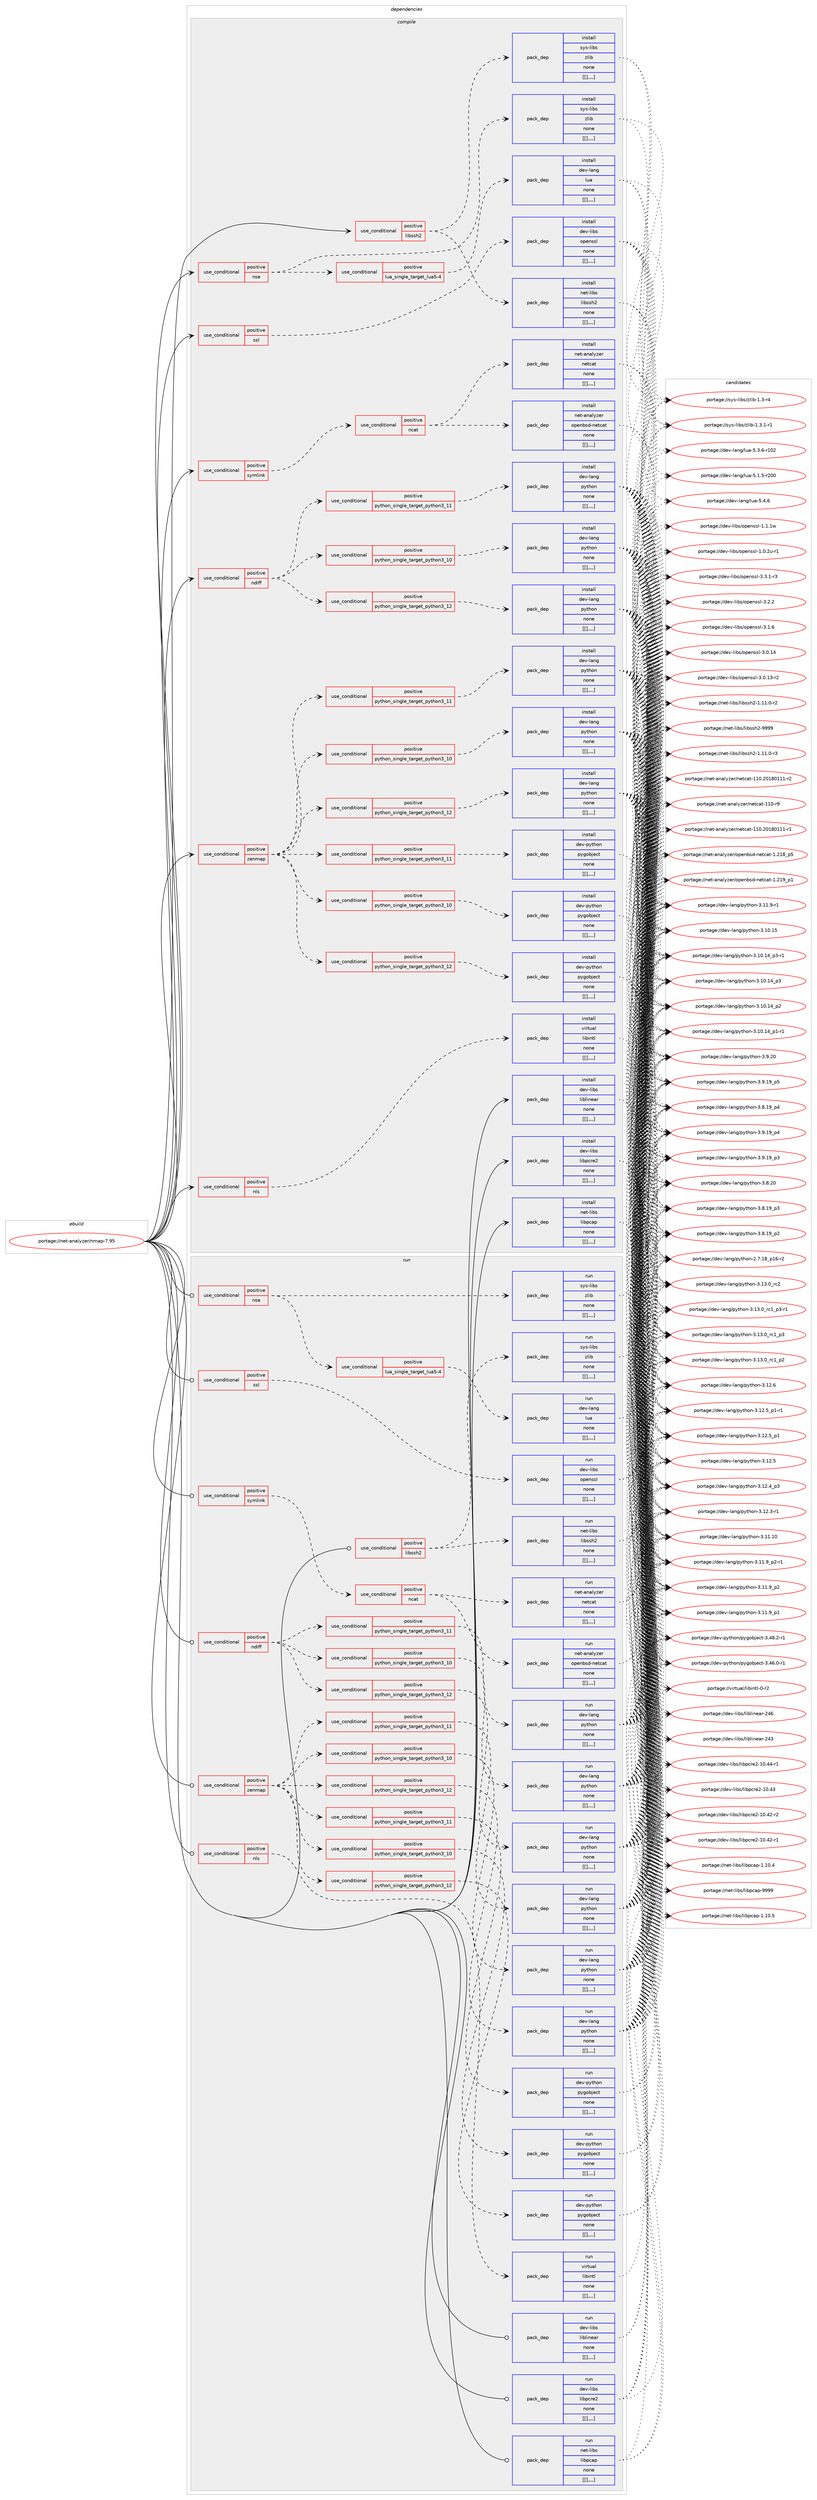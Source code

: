 digraph prolog {

# *************
# Graph options
# *************

newrank=true;
concentrate=true;
compound=true;
graph [rankdir=LR,fontname=Helvetica,fontsize=10,ranksep=1.5];#, ranksep=2.5, nodesep=0.2];
edge  [arrowhead=vee];
node  [fontname=Helvetica,fontsize=10];

# **********
# The ebuild
# **********

subgraph cluster_leftcol {
color=gray;
label=<<i>ebuild</i>>;
id [label="portage://net-analyzer/nmap-7.95", color=red, width=4, href="../net-analyzer/nmap-7.95.svg"];
}

# ****************
# The dependencies
# ****************

subgraph cluster_midcol {
color=gray;
label=<<i>dependencies</i>>;
subgraph cluster_compile {
fillcolor="#eeeeee";
style=filled;
label=<<i>compile</i>>;
subgraph cond92479 {
dependency359038 [label=<<TABLE BORDER="0" CELLBORDER="1" CELLSPACING="0" CELLPADDING="4"><TR><TD ROWSPAN="3" CELLPADDING="10">use_conditional</TD></TR><TR><TD>positive</TD></TR><TR><TD>libssh2</TD></TR></TABLE>>, shape=none, color=red];
subgraph pack263815 {
dependency359039 [label=<<TABLE BORDER="0" CELLBORDER="1" CELLSPACING="0" CELLPADDING="4" WIDTH="220"><TR><TD ROWSPAN="6" CELLPADDING="30">pack_dep</TD></TR><TR><TD WIDTH="110">install</TD></TR><TR><TD>net-libs</TD></TR><TR><TD>libssh2</TD></TR><TR><TD>none</TD></TR><TR><TD>[[],,,,]</TD></TR></TABLE>>, shape=none, color=blue];
}
dependency359038:e -> dependency359039:w [weight=20,style="dashed",arrowhead="vee"];
subgraph pack263816 {
dependency359040 [label=<<TABLE BORDER="0" CELLBORDER="1" CELLSPACING="0" CELLPADDING="4" WIDTH="220"><TR><TD ROWSPAN="6" CELLPADDING="30">pack_dep</TD></TR><TR><TD WIDTH="110">install</TD></TR><TR><TD>sys-libs</TD></TR><TR><TD>zlib</TD></TR><TR><TD>none</TD></TR><TR><TD>[[],,,,]</TD></TR></TABLE>>, shape=none, color=blue];
}
dependency359038:e -> dependency359040:w [weight=20,style="dashed",arrowhead="vee"];
}
id:e -> dependency359038:w [weight=20,style="solid",arrowhead="vee"];
subgraph cond92480 {
dependency359041 [label=<<TABLE BORDER="0" CELLBORDER="1" CELLSPACING="0" CELLPADDING="4"><TR><TD ROWSPAN="3" CELLPADDING="10">use_conditional</TD></TR><TR><TD>positive</TD></TR><TR><TD>ndiff</TD></TR></TABLE>>, shape=none, color=red];
subgraph cond92481 {
dependency359042 [label=<<TABLE BORDER="0" CELLBORDER="1" CELLSPACING="0" CELLPADDING="4"><TR><TD ROWSPAN="3" CELLPADDING="10">use_conditional</TD></TR><TR><TD>positive</TD></TR><TR><TD>python_single_target_python3_10</TD></TR></TABLE>>, shape=none, color=red];
subgraph pack263817 {
dependency359043 [label=<<TABLE BORDER="0" CELLBORDER="1" CELLSPACING="0" CELLPADDING="4" WIDTH="220"><TR><TD ROWSPAN="6" CELLPADDING="30">pack_dep</TD></TR><TR><TD WIDTH="110">install</TD></TR><TR><TD>dev-lang</TD></TR><TR><TD>python</TD></TR><TR><TD>none</TD></TR><TR><TD>[[],,,,]</TD></TR></TABLE>>, shape=none, color=blue];
}
dependency359042:e -> dependency359043:w [weight=20,style="dashed",arrowhead="vee"];
}
dependency359041:e -> dependency359042:w [weight=20,style="dashed",arrowhead="vee"];
subgraph cond92482 {
dependency359044 [label=<<TABLE BORDER="0" CELLBORDER="1" CELLSPACING="0" CELLPADDING="4"><TR><TD ROWSPAN="3" CELLPADDING="10">use_conditional</TD></TR><TR><TD>positive</TD></TR><TR><TD>python_single_target_python3_11</TD></TR></TABLE>>, shape=none, color=red];
subgraph pack263818 {
dependency359045 [label=<<TABLE BORDER="0" CELLBORDER="1" CELLSPACING="0" CELLPADDING="4" WIDTH="220"><TR><TD ROWSPAN="6" CELLPADDING="30">pack_dep</TD></TR><TR><TD WIDTH="110">install</TD></TR><TR><TD>dev-lang</TD></TR><TR><TD>python</TD></TR><TR><TD>none</TD></TR><TR><TD>[[],,,,]</TD></TR></TABLE>>, shape=none, color=blue];
}
dependency359044:e -> dependency359045:w [weight=20,style="dashed",arrowhead="vee"];
}
dependency359041:e -> dependency359044:w [weight=20,style="dashed",arrowhead="vee"];
subgraph cond92483 {
dependency359046 [label=<<TABLE BORDER="0" CELLBORDER="1" CELLSPACING="0" CELLPADDING="4"><TR><TD ROWSPAN="3" CELLPADDING="10">use_conditional</TD></TR><TR><TD>positive</TD></TR><TR><TD>python_single_target_python3_12</TD></TR></TABLE>>, shape=none, color=red];
subgraph pack263819 {
dependency359047 [label=<<TABLE BORDER="0" CELLBORDER="1" CELLSPACING="0" CELLPADDING="4" WIDTH="220"><TR><TD ROWSPAN="6" CELLPADDING="30">pack_dep</TD></TR><TR><TD WIDTH="110">install</TD></TR><TR><TD>dev-lang</TD></TR><TR><TD>python</TD></TR><TR><TD>none</TD></TR><TR><TD>[[],,,,]</TD></TR></TABLE>>, shape=none, color=blue];
}
dependency359046:e -> dependency359047:w [weight=20,style="dashed",arrowhead="vee"];
}
dependency359041:e -> dependency359046:w [weight=20,style="dashed",arrowhead="vee"];
}
id:e -> dependency359041:w [weight=20,style="solid",arrowhead="vee"];
subgraph cond92484 {
dependency359048 [label=<<TABLE BORDER="0" CELLBORDER="1" CELLSPACING="0" CELLPADDING="4"><TR><TD ROWSPAN="3" CELLPADDING="10">use_conditional</TD></TR><TR><TD>positive</TD></TR><TR><TD>nls</TD></TR></TABLE>>, shape=none, color=red];
subgraph pack263820 {
dependency359049 [label=<<TABLE BORDER="0" CELLBORDER="1" CELLSPACING="0" CELLPADDING="4" WIDTH="220"><TR><TD ROWSPAN="6" CELLPADDING="30">pack_dep</TD></TR><TR><TD WIDTH="110">install</TD></TR><TR><TD>virtual</TD></TR><TR><TD>libintl</TD></TR><TR><TD>none</TD></TR><TR><TD>[[],,,,]</TD></TR></TABLE>>, shape=none, color=blue];
}
dependency359048:e -> dependency359049:w [weight=20,style="dashed",arrowhead="vee"];
}
id:e -> dependency359048:w [weight=20,style="solid",arrowhead="vee"];
subgraph cond92485 {
dependency359050 [label=<<TABLE BORDER="0" CELLBORDER="1" CELLSPACING="0" CELLPADDING="4"><TR><TD ROWSPAN="3" CELLPADDING="10">use_conditional</TD></TR><TR><TD>positive</TD></TR><TR><TD>nse</TD></TR></TABLE>>, shape=none, color=red];
subgraph cond92486 {
dependency359051 [label=<<TABLE BORDER="0" CELLBORDER="1" CELLSPACING="0" CELLPADDING="4"><TR><TD ROWSPAN="3" CELLPADDING="10">use_conditional</TD></TR><TR><TD>positive</TD></TR><TR><TD>lua_single_target_lua5-4</TD></TR></TABLE>>, shape=none, color=red];
subgraph pack263821 {
dependency359052 [label=<<TABLE BORDER="0" CELLBORDER="1" CELLSPACING="0" CELLPADDING="4" WIDTH="220"><TR><TD ROWSPAN="6" CELLPADDING="30">pack_dep</TD></TR><TR><TD WIDTH="110">install</TD></TR><TR><TD>dev-lang</TD></TR><TR><TD>lua</TD></TR><TR><TD>none</TD></TR><TR><TD>[[],,,,]</TD></TR></TABLE>>, shape=none, color=blue];
}
dependency359051:e -> dependency359052:w [weight=20,style="dashed",arrowhead="vee"];
}
dependency359050:e -> dependency359051:w [weight=20,style="dashed",arrowhead="vee"];
subgraph pack263822 {
dependency359053 [label=<<TABLE BORDER="0" CELLBORDER="1" CELLSPACING="0" CELLPADDING="4" WIDTH="220"><TR><TD ROWSPAN="6" CELLPADDING="30">pack_dep</TD></TR><TR><TD WIDTH="110">install</TD></TR><TR><TD>sys-libs</TD></TR><TR><TD>zlib</TD></TR><TR><TD>none</TD></TR><TR><TD>[[],,,,]</TD></TR></TABLE>>, shape=none, color=blue];
}
dependency359050:e -> dependency359053:w [weight=20,style="dashed",arrowhead="vee"];
}
id:e -> dependency359050:w [weight=20,style="solid",arrowhead="vee"];
subgraph cond92487 {
dependency359054 [label=<<TABLE BORDER="0" CELLBORDER="1" CELLSPACING="0" CELLPADDING="4"><TR><TD ROWSPAN="3" CELLPADDING="10">use_conditional</TD></TR><TR><TD>positive</TD></TR><TR><TD>ssl</TD></TR></TABLE>>, shape=none, color=red];
subgraph pack263823 {
dependency359055 [label=<<TABLE BORDER="0" CELLBORDER="1" CELLSPACING="0" CELLPADDING="4" WIDTH="220"><TR><TD ROWSPAN="6" CELLPADDING="30">pack_dep</TD></TR><TR><TD WIDTH="110">install</TD></TR><TR><TD>dev-libs</TD></TR><TR><TD>openssl</TD></TR><TR><TD>none</TD></TR><TR><TD>[[],,,,]</TD></TR></TABLE>>, shape=none, color=blue];
}
dependency359054:e -> dependency359055:w [weight=20,style="dashed",arrowhead="vee"];
}
id:e -> dependency359054:w [weight=20,style="solid",arrowhead="vee"];
subgraph cond92488 {
dependency359056 [label=<<TABLE BORDER="0" CELLBORDER="1" CELLSPACING="0" CELLPADDING="4"><TR><TD ROWSPAN="3" CELLPADDING="10">use_conditional</TD></TR><TR><TD>positive</TD></TR><TR><TD>symlink</TD></TR></TABLE>>, shape=none, color=red];
subgraph cond92489 {
dependency359057 [label=<<TABLE BORDER="0" CELLBORDER="1" CELLSPACING="0" CELLPADDING="4"><TR><TD ROWSPAN="3" CELLPADDING="10">use_conditional</TD></TR><TR><TD>positive</TD></TR><TR><TD>ncat</TD></TR></TABLE>>, shape=none, color=red];
subgraph pack263824 {
dependency359058 [label=<<TABLE BORDER="0" CELLBORDER="1" CELLSPACING="0" CELLPADDING="4" WIDTH="220"><TR><TD ROWSPAN="6" CELLPADDING="30">pack_dep</TD></TR><TR><TD WIDTH="110">install</TD></TR><TR><TD>net-analyzer</TD></TR><TR><TD>netcat</TD></TR><TR><TD>none</TD></TR><TR><TD>[[],,,,]</TD></TR></TABLE>>, shape=none, color=blue];
}
dependency359057:e -> dependency359058:w [weight=20,style="dashed",arrowhead="vee"];
subgraph pack263825 {
dependency359059 [label=<<TABLE BORDER="0" CELLBORDER="1" CELLSPACING="0" CELLPADDING="4" WIDTH="220"><TR><TD ROWSPAN="6" CELLPADDING="30">pack_dep</TD></TR><TR><TD WIDTH="110">install</TD></TR><TR><TD>net-analyzer</TD></TR><TR><TD>openbsd-netcat</TD></TR><TR><TD>none</TD></TR><TR><TD>[[],,,,]</TD></TR></TABLE>>, shape=none, color=blue];
}
dependency359057:e -> dependency359059:w [weight=20,style="dashed",arrowhead="vee"];
}
dependency359056:e -> dependency359057:w [weight=20,style="dashed",arrowhead="vee"];
}
id:e -> dependency359056:w [weight=20,style="solid",arrowhead="vee"];
subgraph cond92490 {
dependency359060 [label=<<TABLE BORDER="0" CELLBORDER="1" CELLSPACING="0" CELLPADDING="4"><TR><TD ROWSPAN="3" CELLPADDING="10">use_conditional</TD></TR><TR><TD>positive</TD></TR><TR><TD>zenmap</TD></TR></TABLE>>, shape=none, color=red];
subgraph cond92491 {
dependency359061 [label=<<TABLE BORDER="0" CELLBORDER="1" CELLSPACING="0" CELLPADDING="4"><TR><TD ROWSPAN="3" CELLPADDING="10">use_conditional</TD></TR><TR><TD>positive</TD></TR><TR><TD>python_single_target_python3_10</TD></TR></TABLE>>, shape=none, color=red];
subgraph pack263826 {
dependency359062 [label=<<TABLE BORDER="0" CELLBORDER="1" CELLSPACING="0" CELLPADDING="4" WIDTH="220"><TR><TD ROWSPAN="6" CELLPADDING="30">pack_dep</TD></TR><TR><TD WIDTH="110">install</TD></TR><TR><TD>dev-lang</TD></TR><TR><TD>python</TD></TR><TR><TD>none</TD></TR><TR><TD>[[],,,,]</TD></TR></TABLE>>, shape=none, color=blue];
}
dependency359061:e -> dependency359062:w [weight=20,style="dashed",arrowhead="vee"];
}
dependency359060:e -> dependency359061:w [weight=20,style="dashed",arrowhead="vee"];
subgraph cond92492 {
dependency359063 [label=<<TABLE BORDER="0" CELLBORDER="1" CELLSPACING="0" CELLPADDING="4"><TR><TD ROWSPAN="3" CELLPADDING="10">use_conditional</TD></TR><TR><TD>positive</TD></TR><TR><TD>python_single_target_python3_11</TD></TR></TABLE>>, shape=none, color=red];
subgraph pack263827 {
dependency359064 [label=<<TABLE BORDER="0" CELLBORDER="1" CELLSPACING="0" CELLPADDING="4" WIDTH="220"><TR><TD ROWSPAN="6" CELLPADDING="30">pack_dep</TD></TR><TR><TD WIDTH="110">install</TD></TR><TR><TD>dev-lang</TD></TR><TR><TD>python</TD></TR><TR><TD>none</TD></TR><TR><TD>[[],,,,]</TD></TR></TABLE>>, shape=none, color=blue];
}
dependency359063:e -> dependency359064:w [weight=20,style="dashed",arrowhead="vee"];
}
dependency359060:e -> dependency359063:w [weight=20,style="dashed",arrowhead="vee"];
subgraph cond92493 {
dependency359065 [label=<<TABLE BORDER="0" CELLBORDER="1" CELLSPACING="0" CELLPADDING="4"><TR><TD ROWSPAN="3" CELLPADDING="10">use_conditional</TD></TR><TR><TD>positive</TD></TR><TR><TD>python_single_target_python3_12</TD></TR></TABLE>>, shape=none, color=red];
subgraph pack263828 {
dependency359066 [label=<<TABLE BORDER="0" CELLBORDER="1" CELLSPACING="0" CELLPADDING="4" WIDTH="220"><TR><TD ROWSPAN="6" CELLPADDING="30">pack_dep</TD></TR><TR><TD WIDTH="110">install</TD></TR><TR><TD>dev-lang</TD></TR><TR><TD>python</TD></TR><TR><TD>none</TD></TR><TR><TD>[[],,,,]</TD></TR></TABLE>>, shape=none, color=blue];
}
dependency359065:e -> dependency359066:w [weight=20,style="dashed",arrowhead="vee"];
}
dependency359060:e -> dependency359065:w [weight=20,style="dashed",arrowhead="vee"];
subgraph cond92494 {
dependency359067 [label=<<TABLE BORDER="0" CELLBORDER="1" CELLSPACING="0" CELLPADDING="4"><TR><TD ROWSPAN="3" CELLPADDING="10">use_conditional</TD></TR><TR><TD>positive</TD></TR><TR><TD>python_single_target_python3_10</TD></TR></TABLE>>, shape=none, color=red];
subgraph pack263829 {
dependency359068 [label=<<TABLE BORDER="0" CELLBORDER="1" CELLSPACING="0" CELLPADDING="4" WIDTH="220"><TR><TD ROWSPAN="6" CELLPADDING="30">pack_dep</TD></TR><TR><TD WIDTH="110">install</TD></TR><TR><TD>dev-python</TD></TR><TR><TD>pygobject</TD></TR><TR><TD>none</TD></TR><TR><TD>[[],,,,]</TD></TR></TABLE>>, shape=none, color=blue];
}
dependency359067:e -> dependency359068:w [weight=20,style="dashed",arrowhead="vee"];
}
dependency359060:e -> dependency359067:w [weight=20,style="dashed",arrowhead="vee"];
subgraph cond92495 {
dependency359069 [label=<<TABLE BORDER="0" CELLBORDER="1" CELLSPACING="0" CELLPADDING="4"><TR><TD ROWSPAN="3" CELLPADDING="10">use_conditional</TD></TR><TR><TD>positive</TD></TR><TR><TD>python_single_target_python3_11</TD></TR></TABLE>>, shape=none, color=red];
subgraph pack263830 {
dependency359070 [label=<<TABLE BORDER="0" CELLBORDER="1" CELLSPACING="0" CELLPADDING="4" WIDTH="220"><TR><TD ROWSPAN="6" CELLPADDING="30">pack_dep</TD></TR><TR><TD WIDTH="110">install</TD></TR><TR><TD>dev-python</TD></TR><TR><TD>pygobject</TD></TR><TR><TD>none</TD></TR><TR><TD>[[],,,,]</TD></TR></TABLE>>, shape=none, color=blue];
}
dependency359069:e -> dependency359070:w [weight=20,style="dashed",arrowhead="vee"];
}
dependency359060:e -> dependency359069:w [weight=20,style="dashed",arrowhead="vee"];
subgraph cond92496 {
dependency359071 [label=<<TABLE BORDER="0" CELLBORDER="1" CELLSPACING="0" CELLPADDING="4"><TR><TD ROWSPAN="3" CELLPADDING="10">use_conditional</TD></TR><TR><TD>positive</TD></TR><TR><TD>python_single_target_python3_12</TD></TR></TABLE>>, shape=none, color=red];
subgraph pack263831 {
dependency359072 [label=<<TABLE BORDER="0" CELLBORDER="1" CELLSPACING="0" CELLPADDING="4" WIDTH="220"><TR><TD ROWSPAN="6" CELLPADDING="30">pack_dep</TD></TR><TR><TD WIDTH="110">install</TD></TR><TR><TD>dev-python</TD></TR><TR><TD>pygobject</TD></TR><TR><TD>none</TD></TR><TR><TD>[[],,,,]</TD></TR></TABLE>>, shape=none, color=blue];
}
dependency359071:e -> dependency359072:w [weight=20,style="dashed",arrowhead="vee"];
}
dependency359060:e -> dependency359071:w [weight=20,style="dashed",arrowhead="vee"];
}
id:e -> dependency359060:w [weight=20,style="solid",arrowhead="vee"];
subgraph pack263832 {
dependency359073 [label=<<TABLE BORDER="0" CELLBORDER="1" CELLSPACING="0" CELLPADDING="4" WIDTH="220"><TR><TD ROWSPAN="6" CELLPADDING="30">pack_dep</TD></TR><TR><TD WIDTH="110">install</TD></TR><TR><TD>dev-libs</TD></TR><TR><TD>liblinear</TD></TR><TR><TD>none</TD></TR><TR><TD>[[],,,,]</TD></TR></TABLE>>, shape=none, color=blue];
}
id:e -> dependency359073:w [weight=20,style="solid",arrowhead="vee"];
subgraph pack263833 {
dependency359074 [label=<<TABLE BORDER="0" CELLBORDER="1" CELLSPACING="0" CELLPADDING="4" WIDTH="220"><TR><TD ROWSPAN="6" CELLPADDING="30">pack_dep</TD></TR><TR><TD WIDTH="110">install</TD></TR><TR><TD>dev-libs</TD></TR><TR><TD>libpcre2</TD></TR><TR><TD>none</TD></TR><TR><TD>[[],,,,]</TD></TR></TABLE>>, shape=none, color=blue];
}
id:e -> dependency359074:w [weight=20,style="solid",arrowhead="vee"];
subgraph pack263834 {
dependency359075 [label=<<TABLE BORDER="0" CELLBORDER="1" CELLSPACING="0" CELLPADDING="4" WIDTH="220"><TR><TD ROWSPAN="6" CELLPADDING="30">pack_dep</TD></TR><TR><TD WIDTH="110">install</TD></TR><TR><TD>net-libs</TD></TR><TR><TD>libpcap</TD></TR><TR><TD>none</TD></TR><TR><TD>[[],,,,]</TD></TR></TABLE>>, shape=none, color=blue];
}
id:e -> dependency359075:w [weight=20,style="solid",arrowhead="vee"];
}
subgraph cluster_compileandrun {
fillcolor="#eeeeee";
style=filled;
label=<<i>compile and run</i>>;
}
subgraph cluster_run {
fillcolor="#eeeeee";
style=filled;
label=<<i>run</i>>;
subgraph cond92497 {
dependency359076 [label=<<TABLE BORDER="0" CELLBORDER="1" CELLSPACING="0" CELLPADDING="4"><TR><TD ROWSPAN="3" CELLPADDING="10">use_conditional</TD></TR><TR><TD>positive</TD></TR><TR><TD>libssh2</TD></TR></TABLE>>, shape=none, color=red];
subgraph pack263835 {
dependency359077 [label=<<TABLE BORDER="0" CELLBORDER="1" CELLSPACING="0" CELLPADDING="4" WIDTH="220"><TR><TD ROWSPAN="6" CELLPADDING="30">pack_dep</TD></TR><TR><TD WIDTH="110">run</TD></TR><TR><TD>net-libs</TD></TR><TR><TD>libssh2</TD></TR><TR><TD>none</TD></TR><TR><TD>[[],,,,]</TD></TR></TABLE>>, shape=none, color=blue];
}
dependency359076:e -> dependency359077:w [weight=20,style="dashed",arrowhead="vee"];
subgraph pack263836 {
dependency359078 [label=<<TABLE BORDER="0" CELLBORDER="1" CELLSPACING="0" CELLPADDING="4" WIDTH="220"><TR><TD ROWSPAN="6" CELLPADDING="30">pack_dep</TD></TR><TR><TD WIDTH="110">run</TD></TR><TR><TD>sys-libs</TD></TR><TR><TD>zlib</TD></TR><TR><TD>none</TD></TR><TR><TD>[[],,,,]</TD></TR></TABLE>>, shape=none, color=blue];
}
dependency359076:e -> dependency359078:w [weight=20,style="dashed",arrowhead="vee"];
}
id:e -> dependency359076:w [weight=20,style="solid",arrowhead="odot"];
subgraph cond92498 {
dependency359079 [label=<<TABLE BORDER="0" CELLBORDER="1" CELLSPACING="0" CELLPADDING="4"><TR><TD ROWSPAN="3" CELLPADDING="10">use_conditional</TD></TR><TR><TD>positive</TD></TR><TR><TD>ndiff</TD></TR></TABLE>>, shape=none, color=red];
subgraph cond92499 {
dependency359080 [label=<<TABLE BORDER="0" CELLBORDER="1" CELLSPACING="0" CELLPADDING="4"><TR><TD ROWSPAN="3" CELLPADDING="10">use_conditional</TD></TR><TR><TD>positive</TD></TR><TR><TD>python_single_target_python3_10</TD></TR></TABLE>>, shape=none, color=red];
subgraph pack263837 {
dependency359081 [label=<<TABLE BORDER="0" CELLBORDER="1" CELLSPACING="0" CELLPADDING="4" WIDTH="220"><TR><TD ROWSPAN="6" CELLPADDING="30">pack_dep</TD></TR><TR><TD WIDTH="110">run</TD></TR><TR><TD>dev-lang</TD></TR><TR><TD>python</TD></TR><TR><TD>none</TD></TR><TR><TD>[[],,,,]</TD></TR></TABLE>>, shape=none, color=blue];
}
dependency359080:e -> dependency359081:w [weight=20,style="dashed",arrowhead="vee"];
}
dependency359079:e -> dependency359080:w [weight=20,style="dashed",arrowhead="vee"];
subgraph cond92500 {
dependency359082 [label=<<TABLE BORDER="0" CELLBORDER="1" CELLSPACING="0" CELLPADDING="4"><TR><TD ROWSPAN="3" CELLPADDING="10">use_conditional</TD></TR><TR><TD>positive</TD></TR><TR><TD>python_single_target_python3_11</TD></TR></TABLE>>, shape=none, color=red];
subgraph pack263838 {
dependency359083 [label=<<TABLE BORDER="0" CELLBORDER="1" CELLSPACING="0" CELLPADDING="4" WIDTH="220"><TR><TD ROWSPAN="6" CELLPADDING="30">pack_dep</TD></TR><TR><TD WIDTH="110">run</TD></TR><TR><TD>dev-lang</TD></TR><TR><TD>python</TD></TR><TR><TD>none</TD></TR><TR><TD>[[],,,,]</TD></TR></TABLE>>, shape=none, color=blue];
}
dependency359082:e -> dependency359083:w [weight=20,style="dashed",arrowhead="vee"];
}
dependency359079:e -> dependency359082:w [weight=20,style="dashed",arrowhead="vee"];
subgraph cond92501 {
dependency359084 [label=<<TABLE BORDER="0" CELLBORDER="1" CELLSPACING="0" CELLPADDING="4"><TR><TD ROWSPAN="3" CELLPADDING="10">use_conditional</TD></TR><TR><TD>positive</TD></TR><TR><TD>python_single_target_python3_12</TD></TR></TABLE>>, shape=none, color=red];
subgraph pack263839 {
dependency359085 [label=<<TABLE BORDER="0" CELLBORDER="1" CELLSPACING="0" CELLPADDING="4" WIDTH="220"><TR><TD ROWSPAN="6" CELLPADDING="30">pack_dep</TD></TR><TR><TD WIDTH="110">run</TD></TR><TR><TD>dev-lang</TD></TR><TR><TD>python</TD></TR><TR><TD>none</TD></TR><TR><TD>[[],,,,]</TD></TR></TABLE>>, shape=none, color=blue];
}
dependency359084:e -> dependency359085:w [weight=20,style="dashed",arrowhead="vee"];
}
dependency359079:e -> dependency359084:w [weight=20,style="dashed",arrowhead="vee"];
}
id:e -> dependency359079:w [weight=20,style="solid",arrowhead="odot"];
subgraph cond92502 {
dependency359086 [label=<<TABLE BORDER="0" CELLBORDER="1" CELLSPACING="0" CELLPADDING="4"><TR><TD ROWSPAN="3" CELLPADDING="10">use_conditional</TD></TR><TR><TD>positive</TD></TR><TR><TD>nls</TD></TR></TABLE>>, shape=none, color=red];
subgraph pack263840 {
dependency359087 [label=<<TABLE BORDER="0" CELLBORDER="1" CELLSPACING="0" CELLPADDING="4" WIDTH="220"><TR><TD ROWSPAN="6" CELLPADDING="30">pack_dep</TD></TR><TR><TD WIDTH="110">run</TD></TR><TR><TD>virtual</TD></TR><TR><TD>libintl</TD></TR><TR><TD>none</TD></TR><TR><TD>[[],,,,]</TD></TR></TABLE>>, shape=none, color=blue];
}
dependency359086:e -> dependency359087:w [weight=20,style="dashed",arrowhead="vee"];
}
id:e -> dependency359086:w [weight=20,style="solid",arrowhead="odot"];
subgraph cond92503 {
dependency359088 [label=<<TABLE BORDER="0" CELLBORDER="1" CELLSPACING="0" CELLPADDING="4"><TR><TD ROWSPAN="3" CELLPADDING="10">use_conditional</TD></TR><TR><TD>positive</TD></TR><TR><TD>nse</TD></TR></TABLE>>, shape=none, color=red];
subgraph cond92504 {
dependency359089 [label=<<TABLE BORDER="0" CELLBORDER="1" CELLSPACING="0" CELLPADDING="4"><TR><TD ROWSPAN="3" CELLPADDING="10">use_conditional</TD></TR><TR><TD>positive</TD></TR><TR><TD>lua_single_target_lua5-4</TD></TR></TABLE>>, shape=none, color=red];
subgraph pack263841 {
dependency359090 [label=<<TABLE BORDER="0" CELLBORDER="1" CELLSPACING="0" CELLPADDING="4" WIDTH="220"><TR><TD ROWSPAN="6" CELLPADDING="30">pack_dep</TD></TR><TR><TD WIDTH="110">run</TD></TR><TR><TD>dev-lang</TD></TR><TR><TD>lua</TD></TR><TR><TD>none</TD></TR><TR><TD>[[],,,,]</TD></TR></TABLE>>, shape=none, color=blue];
}
dependency359089:e -> dependency359090:w [weight=20,style="dashed",arrowhead="vee"];
}
dependency359088:e -> dependency359089:w [weight=20,style="dashed",arrowhead="vee"];
subgraph pack263842 {
dependency359091 [label=<<TABLE BORDER="0" CELLBORDER="1" CELLSPACING="0" CELLPADDING="4" WIDTH="220"><TR><TD ROWSPAN="6" CELLPADDING="30">pack_dep</TD></TR><TR><TD WIDTH="110">run</TD></TR><TR><TD>sys-libs</TD></TR><TR><TD>zlib</TD></TR><TR><TD>none</TD></TR><TR><TD>[[],,,,]</TD></TR></TABLE>>, shape=none, color=blue];
}
dependency359088:e -> dependency359091:w [weight=20,style="dashed",arrowhead="vee"];
}
id:e -> dependency359088:w [weight=20,style="solid",arrowhead="odot"];
subgraph cond92505 {
dependency359092 [label=<<TABLE BORDER="0" CELLBORDER="1" CELLSPACING="0" CELLPADDING="4"><TR><TD ROWSPAN="3" CELLPADDING="10">use_conditional</TD></TR><TR><TD>positive</TD></TR><TR><TD>ssl</TD></TR></TABLE>>, shape=none, color=red];
subgraph pack263843 {
dependency359093 [label=<<TABLE BORDER="0" CELLBORDER="1" CELLSPACING="0" CELLPADDING="4" WIDTH="220"><TR><TD ROWSPAN="6" CELLPADDING="30">pack_dep</TD></TR><TR><TD WIDTH="110">run</TD></TR><TR><TD>dev-libs</TD></TR><TR><TD>openssl</TD></TR><TR><TD>none</TD></TR><TR><TD>[[],,,,]</TD></TR></TABLE>>, shape=none, color=blue];
}
dependency359092:e -> dependency359093:w [weight=20,style="dashed",arrowhead="vee"];
}
id:e -> dependency359092:w [weight=20,style="solid",arrowhead="odot"];
subgraph cond92506 {
dependency359094 [label=<<TABLE BORDER="0" CELLBORDER="1" CELLSPACING="0" CELLPADDING="4"><TR><TD ROWSPAN="3" CELLPADDING="10">use_conditional</TD></TR><TR><TD>positive</TD></TR><TR><TD>symlink</TD></TR></TABLE>>, shape=none, color=red];
subgraph cond92507 {
dependency359095 [label=<<TABLE BORDER="0" CELLBORDER="1" CELLSPACING="0" CELLPADDING="4"><TR><TD ROWSPAN="3" CELLPADDING="10">use_conditional</TD></TR><TR><TD>positive</TD></TR><TR><TD>ncat</TD></TR></TABLE>>, shape=none, color=red];
subgraph pack263844 {
dependency359096 [label=<<TABLE BORDER="0" CELLBORDER="1" CELLSPACING="0" CELLPADDING="4" WIDTH="220"><TR><TD ROWSPAN="6" CELLPADDING="30">pack_dep</TD></TR><TR><TD WIDTH="110">run</TD></TR><TR><TD>net-analyzer</TD></TR><TR><TD>netcat</TD></TR><TR><TD>none</TD></TR><TR><TD>[[],,,,]</TD></TR></TABLE>>, shape=none, color=blue];
}
dependency359095:e -> dependency359096:w [weight=20,style="dashed",arrowhead="vee"];
subgraph pack263845 {
dependency359097 [label=<<TABLE BORDER="0" CELLBORDER="1" CELLSPACING="0" CELLPADDING="4" WIDTH="220"><TR><TD ROWSPAN="6" CELLPADDING="30">pack_dep</TD></TR><TR><TD WIDTH="110">run</TD></TR><TR><TD>net-analyzer</TD></TR><TR><TD>openbsd-netcat</TD></TR><TR><TD>none</TD></TR><TR><TD>[[],,,,]</TD></TR></TABLE>>, shape=none, color=blue];
}
dependency359095:e -> dependency359097:w [weight=20,style="dashed",arrowhead="vee"];
}
dependency359094:e -> dependency359095:w [weight=20,style="dashed",arrowhead="vee"];
}
id:e -> dependency359094:w [weight=20,style="solid",arrowhead="odot"];
subgraph cond92508 {
dependency359098 [label=<<TABLE BORDER="0" CELLBORDER="1" CELLSPACING="0" CELLPADDING="4"><TR><TD ROWSPAN="3" CELLPADDING="10">use_conditional</TD></TR><TR><TD>positive</TD></TR><TR><TD>zenmap</TD></TR></TABLE>>, shape=none, color=red];
subgraph cond92509 {
dependency359099 [label=<<TABLE BORDER="0" CELLBORDER="1" CELLSPACING="0" CELLPADDING="4"><TR><TD ROWSPAN="3" CELLPADDING="10">use_conditional</TD></TR><TR><TD>positive</TD></TR><TR><TD>python_single_target_python3_10</TD></TR></TABLE>>, shape=none, color=red];
subgraph pack263846 {
dependency359100 [label=<<TABLE BORDER="0" CELLBORDER="1" CELLSPACING="0" CELLPADDING="4" WIDTH="220"><TR><TD ROWSPAN="6" CELLPADDING="30">pack_dep</TD></TR><TR><TD WIDTH="110">run</TD></TR><TR><TD>dev-lang</TD></TR><TR><TD>python</TD></TR><TR><TD>none</TD></TR><TR><TD>[[],,,,]</TD></TR></TABLE>>, shape=none, color=blue];
}
dependency359099:e -> dependency359100:w [weight=20,style="dashed",arrowhead="vee"];
}
dependency359098:e -> dependency359099:w [weight=20,style="dashed",arrowhead="vee"];
subgraph cond92510 {
dependency359101 [label=<<TABLE BORDER="0" CELLBORDER="1" CELLSPACING="0" CELLPADDING="4"><TR><TD ROWSPAN="3" CELLPADDING="10">use_conditional</TD></TR><TR><TD>positive</TD></TR><TR><TD>python_single_target_python3_11</TD></TR></TABLE>>, shape=none, color=red];
subgraph pack263847 {
dependency359102 [label=<<TABLE BORDER="0" CELLBORDER="1" CELLSPACING="0" CELLPADDING="4" WIDTH="220"><TR><TD ROWSPAN="6" CELLPADDING="30">pack_dep</TD></TR><TR><TD WIDTH="110">run</TD></TR><TR><TD>dev-lang</TD></TR><TR><TD>python</TD></TR><TR><TD>none</TD></TR><TR><TD>[[],,,,]</TD></TR></TABLE>>, shape=none, color=blue];
}
dependency359101:e -> dependency359102:w [weight=20,style="dashed",arrowhead="vee"];
}
dependency359098:e -> dependency359101:w [weight=20,style="dashed",arrowhead="vee"];
subgraph cond92511 {
dependency359103 [label=<<TABLE BORDER="0" CELLBORDER="1" CELLSPACING="0" CELLPADDING="4"><TR><TD ROWSPAN="3" CELLPADDING="10">use_conditional</TD></TR><TR><TD>positive</TD></TR><TR><TD>python_single_target_python3_12</TD></TR></TABLE>>, shape=none, color=red];
subgraph pack263848 {
dependency359104 [label=<<TABLE BORDER="0" CELLBORDER="1" CELLSPACING="0" CELLPADDING="4" WIDTH="220"><TR><TD ROWSPAN="6" CELLPADDING="30">pack_dep</TD></TR><TR><TD WIDTH="110">run</TD></TR><TR><TD>dev-lang</TD></TR><TR><TD>python</TD></TR><TR><TD>none</TD></TR><TR><TD>[[],,,,]</TD></TR></TABLE>>, shape=none, color=blue];
}
dependency359103:e -> dependency359104:w [weight=20,style="dashed",arrowhead="vee"];
}
dependency359098:e -> dependency359103:w [weight=20,style="dashed",arrowhead="vee"];
subgraph cond92512 {
dependency359105 [label=<<TABLE BORDER="0" CELLBORDER="1" CELLSPACING="0" CELLPADDING="4"><TR><TD ROWSPAN="3" CELLPADDING="10">use_conditional</TD></TR><TR><TD>positive</TD></TR><TR><TD>python_single_target_python3_10</TD></TR></TABLE>>, shape=none, color=red];
subgraph pack263849 {
dependency359106 [label=<<TABLE BORDER="0" CELLBORDER="1" CELLSPACING="0" CELLPADDING="4" WIDTH="220"><TR><TD ROWSPAN="6" CELLPADDING="30">pack_dep</TD></TR><TR><TD WIDTH="110">run</TD></TR><TR><TD>dev-python</TD></TR><TR><TD>pygobject</TD></TR><TR><TD>none</TD></TR><TR><TD>[[],,,,]</TD></TR></TABLE>>, shape=none, color=blue];
}
dependency359105:e -> dependency359106:w [weight=20,style="dashed",arrowhead="vee"];
}
dependency359098:e -> dependency359105:w [weight=20,style="dashed",arrowhead="vee"];
subgraph cond92513 {
dependency359107 [label=<<TABLE BORDER="0" CELLBORDER="1" CELLSPACING="0" CELLPADDING="4"><TR><TD ROWSPAN="3" CELLPADDING="10">use_conditional</TD></TR><TR><TD>positive</TD></TR><TR><TD>python_single_target_python3_11</TD></TR></TABLE>>, shape=none, color=red];
subgraph pack263850 {
dependency359108 [label=<<TABLE BORDER="0" CELLBORDER="1" CELLSPACING="0" CELLPADDING="4" WIDTH="220"><TR><TD ROWSPAN="6" CELLPADDING="30">pack_dep</TD></TR><TR><TD WIDTH="110">run</TD></TR><TR><TD>dev-python</TD></TR><TR><TD>pygobject</TD></TR><TR><TD>none</TD></TR><TR><TD>[[],,,,]</TD></TR></TABLE>>, shape=none, color=blue];
}
dependency359107:e -> dependency359108:w [weight=20,style="dashed",arrowhead="vee"];
}
dependency359098:e -> dependency359107:w [weight=20,style="dashed",arrowhead="vee"];
subgraph cond92514 {
dependency359109 [label=<<TABLE BORDER="0" CELLBORDER="1" CELLSPACING="0" CELLPADDING="4"><TR><TD ROWSPAN="3" CELLPADDING="10">use_conditional</TD></TR><TR><TD>positive</TD></TR><TR><TD>python_single_target_python3_12</TD></TR></TABLE>>, shape=none, color=red];
subgraph pack263851 {
dependency359110 [label=<<TABLE BORDER="0" CELLBORDER="1" CELLSPACING="0" CELLPADDING="4" WIDTH="220"><TR><TD ROWSPAN="6" CELLPADDING="30">pack_dep</TD></TR><TR><TD WIDTH="110">run</TD></TR><TR><TD>dev-python</TD></TR><TR><TD>pygobject</TD></TR><TR><TD>none</TD></TR><TR><TD>[[],,,,]</TD></TR></TABLE>>, shape=none, color=blue];
}
dependency359109:e -> dependency359110:w [weight=20,style="dashed",arrowhead="vee"];
}
dependency359098:e -> dependency359109:w [weight=20,style="dashed",arrowhead="vee"];
}
id:e -> dependency359098:w [weight=20,style="solid",arrowhead="odot"];
subgraph pack263852 {
dependency359111 [label=<<TABLE BORDER="0" CELLBORDER="1" CELLSPACING="0" CELLPADDING="4" WIDTH="220"><TR><TD ROWSPAN="6" CELLPADDING="30">pack_dep</TD></TR><TR><TD WIDTH="110">run</TD></TR><TR><TD>dev-libs</TD></TR><TR><TD>liblinear</TD></TR><TR><TD>none</TD></TR><TR><TD>[[],,,,]</TD></TR></TABLE>>, shape=none, color=blue];
}
id:e -> dependency359111:w [weight=20,style="solid",arrowhead="odot"];
subgraph pack263853 {
dependency359112 [label=<<TABLE BORDER="0" CELLBORDER="1" CELLSPACING="0" CELLPADDING="4" WIDTH="220"><TR><TD ROWSPAN="6" CELLPADDING="30">pack_dep</TD></TR><TR><TD WIDTH="110">run</TD></TR><TR><TD>dev-libs</TD></TR><TR><TD>libpcre2</TD></TR><TR><TD>none</TD></TR><TR><TD>[[],,,,]</TD></TR></TABLE>>, shape=none, color=blue];
}
id:e -> dependency359112:w [weight=20,style="solid",arrowhead="odot"];
subgraph pack263854 {
dependency359113 [label=<<TABLE BORDER="0" CELLBORDER="1" CELLSPACING="0" CELLPADDING="4" WIDTH="220"><TR><TD ROWSPAN="6" CELLPADDING="30">pack_dep</TD></TR><TR><TD WIDTH="110">run</TD></TR><TR><TD>net-libs</TD></TR><TR><TD>libpcap</TD></TR><TR><TD>none</TD></TR><TR><TD>[[],,,,]</TD></TR></TABLE>>, shape=none, color=blue];
}
id:e -> dependency359113:w [weight=20,style="solid",arrowhead="odot"];
}
}

# **************
# The candidates
# **************

subgraph cluster_choices {
rank=same;
color=gray;
label=<<i>candidates</i>>;

subgraph choice263815 {
color=black;
nodesep=1;
choice11010111645108105981154710810598115115104504557575757 [label="portage://net-libs/libssh2-9999", color=red, width=4,href="../net-libs/libssh2-9999.svg"];
choice1101011164510810598115471081059811511510450454946494946484511451 [label="portage://net-libs/libssh2-1.11.0-r3", color=red, width=4,href="../net-libs/libssh2-1.11.0-r3.svg"];
choice1101011164510810598115471081059811511510450454946494946484511450 [label="portage://net-libs/libssh2-1.11.0-r2", color=red, width=4,href="../net-libs/libssh2-1.11.0-r2.svg"];
dependency359039:e -> choice11010111645108105981154710810598115115104504557575757:w [style=dotted,weight="100"];
dependency359039:e -> choice1101011164510810598115471081059811511510450454946494946484511451:w [style=dotted,weight="100"];
dependency359039:e -> choice1101011164510810598115471081059811511510450454946494946484511450:w [style=dotted,weight="100"];
}
subgraph choice263816 {
color=black;
nodesep=1;
choice115121115451081059811547122108105984549465146494511449 [label="portage://sys-libs/zlib-1.3.1-r1", color=red, width=4,href="../sys-libs/zlib-1.3.1-r1.svg"];
choice11512111545108105981154712210810598454946514511452 [label="portage://sys-libs/zlib-1.3-r4", color=red, width=4,href="../sys-libs/zlib-1.3-r4.svg"];
dependency359040:e -> choice115121115451081059811547122108105984549465146494511449:w [style=dotted,weight="100"];
dependency359040:e -> choice11512111545108105981154712210810598454946514511452:w [style=dotted,weight="100"];
}
subgraph choice263817 {
color=black;
nodesep=1;
choice10010111845108971101034711212111610411111045514649514648951149950 [label="portage://dev-lang/python-3.13.0_rc2", color=red, width=4,href="../dev-lang/python-3.13.0_rc2.svg"];
choice1001011184510897110103471121211161041111104551464951464895114994995112514511449 [label="portage://dev-lang/python-3.13.0_rc1_p3-r1", color=red, width=4,href="../dev-lang/python-3.13.0_rc1_p3-r1.svg"];
choice100101118451089711010347112121116104111110455146495146489511499499511251 [label="portage://dev-lang/python-3.13.0_rc1_p3", color=red, width=4,href="../dev-lang/python-3.13.0_rc1_p3.svg"];
choice100101118451089711010347112121116104111110455146495146489511499499511250 [label="portage://dev-lang/python-3.13.0_rc1_p2", color=red, width=4,href="../dev-lang/python-3.13.0_rc1_p2.svg"];
choice10010111845108971101034711212111610411111045514649504654 [label="portage://dev-lang/python-3.12.6", color=red, width=4,href="../dev-lang/python-3.12.6.svg"];
choice1001011184510897110103471121211161041111104551464950465395112494511449 [label="portage://dev-lang/python-3.12.5_p1-r1", color=red, width=4,href="../dev-lang/python-3.12.5_p1-r1.svg"];
choice100101118451089711010347112121116104111110455146495046539511249 [label="portage://dev-lang/python-3.12.5_p1", color=red, width=4,href="../dev-lang/python-3.12.5_p1.svg"];
choice10010111845108971101034711212111610411111045514649504653 [label="portage://dev-lang/python-3.12.5", color=red, width=4,href="../dev-lang/python-3.12.5.svg"];
choice100101118451089711010347112121116104111110455146495046529511251 [label="portage://dev-lang/python-3.12.4_p3", color=red, width=4,href="../dev-lang/python-3.12.4_p3.svg"];
choice100101118451089711010347112121116104111110455146495046514511449 [label="portage://dev-lang/python-3.12.3-r1", color=red, width=4,href="../dev-lang/python-3.12.3-r1.svg"];
choice1001011184510897110103471121211161041111104551464949464948 [label="portage://dev-lang/python-3.11.10", color=red, width=4,href="../dev-lang/python-3.11.10.svg"];
choice1001011184510897110103471121211161041111104551464949465795112504511449 [label="portage://dev-lang/python-3.11.9_p2-r1", color=red, width=4,href="../dev-lang/python-3.11.9_p2-r1.svg"];
choice100101118451089711010347112121116104111110455146494946579511250 [label="portage://dev-lang/python-3.11.9_p2", color=red, width=4,href="../dev-lang/python-3.11.9_p2.svg"];
choice100101118451089711010347112121116104111110455146494946579511249 [label="portage://dev-lang/python-3.11.9_p1", color=red, width=4,href="../dev-lang/python-3.11.9_p1.svg"];
choice100101118451089711010347112121116104111110455146494946574511449 [label="portage://dev-lang/python-3.11.9-r1", color=red, width=4,href="../dev-lang/python-3.11.9-r1.svg"];
choice1001011184510897110103471121211161041111104551464948464953 [label="portage://dev-lang/python-3.10.15", color=red, width=4,href="../dev-lang/python-3.10.15.svg"];
choice100101118451089711010347112121116104111110455146494846495295112514511449 [label="portage://dev-lang/python-3.10.14_p3-r1", color=red, width=4,href="../dev-lang/python-3.10.14_p3-r1.svg"];
choice10010111845108971101034711212111610411111045514649484649529511251 [label="portage://dev-lang/python-3.10.14_p3", color=red, width=4,href="../dev-lang/python-3.10.14_p3.svg"];
choice10010111845108971101034711212111610411111045514649484649529511250 [label="portage://dev-lang/python-3.10.14_p2", color=red, width=4,href="../dev-lang/python-3.10.14_p2.svg"];
choice100101118451089711010347112121116104111110455146494846495295112494511449 [label="portage://dev-lang/python-3.10.14_p1-r1", color=red, width=4,href="../dev-lang/python-3.10.14_p1-r1.svg"];
choice10010111845108971101034711212111610411111045514657465048 [label="portage://dev-lang/python-3.9.20", color=red, width=4,href="../dev-lang/python-3.9.20.svg"];
choice100101118451089711010347112121116104111110455146574649579511253 [label="portage://dev-lang/python-3.9.19_p5", color=red, width=4,href="../dev-lang/python-3.9.19_p5.svg"];
choice100101118451089711010347112121116104111110455146574649579511252 [label="portage://dev-lang/python-3.9.19_p4", color=red, width=4,href="../dev-lang/python-3.9.19_p4.svg"];
choice100101118451089711010347112121116104111110455146574649579511251 [label="portage://dev-lang/python-3.9.19_p3", color=red, width=4,href="../dev-lang/python-3.9.19_p3.svg"];
choice10010111845108971101034711212111610411111045514656465048 [label="portage://dev-lang/python-3.8.20", color=red, width=4,href="../dev-lang/python-3.8.20.svg"];
choice100101118451089711010347112121116104111110455146564649579511252 [label="portage://dev-lang/python-3.8.19_p4", color=red, width=4,href="../dev-lang/python-3.8.19_p4.svg"];
choice100101118451089711010347112121116104111110455146564649579511251 [label="portage://dev-lang/python-3.8.19_p3", color=red, width=4,href="../dev-lang/python-3.8.19_p3.svg"];
choice100101118451089711010347112121116104111110455146564649579511250 [label="portage://dev-lang/python-3.8.19_p2", color=red, width=4,href="../dev-lang/python-3.8.19_p2.svg"];
choice100101118451089711010347112121116104111110455046554649569511249544511450 [label="portage://dev-lang/python-2.7.18_p16-r2", color=red, width=4,href="../dev-lang/python-2.7.18_p16-r2.svg"];
dependency359043:e -> choice10010111845108971101034711212111610411111045514649514648951149950:w [style=dotted,weight="100"];
dependency359043:e -> choice1001011184510897110103471121211161041111104551464951464895114994995112514511449:w [style=dotted,weight="100"];
dependency359043:e -> choice100101118451089711010347112121116104111110455146495146489511499499511251:w [style=dotted,weight="100"];
dependency359043:e -> choice100101118451089711010347112121116104111110455146495146489511499499511250:w [style=dotted,weight="100"];
dependency359043:e -> choice10010111845108971101034711212111610411111045514649504654:w [style=dotted,weight="100"];
dependency359043:e -> choice1001011184510897110103471121211161041111104551464950465395112494511449:w [style=dotted,weight="100"];
dependency359043:e -> choice100101118451089711010347112121116104111110455146495046539511249:w [style=dotted,weight="100"];
dependency359043:e -> choice10010111845108971101034711212111610411111045514649504653:w [style=dotted,weight="100"];
dependency359043:e -> choice100101118451089711010347112121116104111110455146495046529511251:w [style=dotted,weight="100"];
dependency359043:e -> choice100101118451089711010347112121116104111110455146495046514511449:w [style=dotted,weight="100"];
dependency359043:e -> choice1001011184510897110103471121211161041111104551464949464948:w [style=dotted,weight="100"];
dependency359043:e -> choice1001011184510897110103471121211161041111104551464949465795112504511449:w [style=dotted,weight="100"];
dependency359043:e -> choice100101118451089711010347112121116104111110455146494946579511250:w [style=dotted,weight="100"];
dependency359043:e -> choice100101118451089711010347112121116104111110455146494946579511249:w [style=dotted,weight="100"];
dependency359043:e -> choice100101118451089711010347112121116104111110455146494946574511449:w [style=dotted,weight="100"];
dependency359043:e -> choice1001011184510897110103471121211161041111104551464948464953:w [style=dotted,weight="100"];
dependency359043:e -> choice100101118451089711010347112121116104111110455146494846495295112514511449:w [style=dotted,weight="100"];
dependency359043:e -> choice10010111845108971101034711212111610411111045514649484649529511251:w [style=dotted,weight="100"];
dependency359043:e -> choice10010111845108971101034711212111610411111045514649484649529511250:w [style=dotted,weight="100"];
dependency359043:e -> choice100101118451089711010347112121116104111110455146494846495295112494511449:w [style=dotted,weight="100"];
dependency359043:e -> choice10010111845108971101034711212111610411111045514657465048:w [style=dotted,weight="100"];
dependency359043:e -> choice100101118451089711010347112121116104111110455146574649579511253:w [style=dotted,weight="100"];
dependency359043:e -> choice100101118451089711010347112121116104111110455146574649579511252:w [style=dotted,weight="100"];
dependency359043:e -> choice100101118451089711010347112121116104111110455146574649579511251:w [style=dotted,weight="100"];
dependency359043:e -> choice10010111845108971101034711212111610411111045514656465048:w [style=dotted,weight="100"];
dependency359043:e -> choice100101118451089711010347112121116104111110455146564649579511252:w [style=dotted,weight="100"];
dependency359043:e -> choice100101118451089711010347112121116104111110455146564649579511251:w [style=dotted,weight="100"];
dependency359043:e -> choice100101118451089711010347112121116104111110455146564649579511250:w [style=dotted,weight="100"];
dependency359043:e -> choice100101118451089711010347112121116104111110455046554649569511249544511450:w [style=dotted,weight="100"];
}
subgraph choice263818 {
color=black;
nodesep=1;
choice10010111845108971101034711212111610411111045514649514648951149950 [label="portage://dev-lang/python-3.13.0_rc2", color=red, width=4,href="../dev-lang/python-3.13.0_rc2.svg"];
choice1001011184510897110103471121211161041111104551464951464895114994995112514511449 [label="portage://dev-lang/python-3.13.0_rc1_p3-r1", color=red, width=4,href="../dev-lang/python-3.13.0_rc1_p3-r1.svg"];
choice100101118451089711010347112121116104111110455146495146489511499499511251 [label="portage://dev-lang/python-3.13.0_rc1_p3", color=red, width=4,href="../dev-lang/python-3.13.0_rc1_p3.svg"];
choice100101118451089711010347112121116104111110455146495146489511499499511250 [label="portage://dev-lang/python-3.13.0_rc1_p2", color=red, width=4,href="../dev-lang/python-3.13.0_rc1_p2.svg"];
choice10010111845108971101034711212111610411111045514649504654 [label="portage://dev-lang/python-3.12.6", color=red, width=4,href="../dev-lang/python-3.12.6.svg"];
choice1001011184510897110103471121211161041111104551464950465395112494511449 [label="portage://dev-lang/python-3.12.5_p1-r1", color=red, width=4,href="../dev-lang/python-3.12.5_p1-r1.svg"];
choice100101118451089711010347112121116104111110455146495046539511249 [label="portage://dev-lang/python-3.12.5_p1", color=red, width=4,href="../dev-lang/python-3.12.5_p1.svg"];
choice10010111845108971101034711212111610411111045514649504653 [label="portage://dev-lang/python-3.12.5", color=red, width=4,href="../dev-lang/python-3.12.5.svg"];
choice100101118451089711010347112121116104111110455146495046529511251 [label="portage://dev-lang/python-3.12.4_p3", color=red, width=4,href="../dev-lang/python-3.12.4_p3.svg"];
choice100101118451089711010347112121116104111110455146495046514511449 [label="portage://dev-lang/python-3.12.3-r1", color=red, width=4,href="../dev-lang/python-3.12.3-r1.svg"];
choice1001011184510897110103471121211161041111104551464949464948 [label="portage://dev-lang/python-3.11.10", color=red, width=4,href="../dev-lang/python-3.11.10.svg"];
choice1001011184510897110103471121211161041111104551464949465795112504511449 [label="portage://dev-lang/python-3.11.9_p2-r1", color=red, width=4,href="../dev-lang/python-3.11.9_p2-r1.svg"];
choice100101118451089711010347112121116104111110455146494946579511250 [label="portage://dev-lang/python-3.11.9_p2", color=red, width=4,href="../dev-lang/python-3.11.9_p2.svg"];
choice100101118451089711010347112121116104111110455146494946579511249 [label="portage://dev-lang/python-3.11.9_p1", color=red, width=4,href="../dev-lang/python-3.11.9_p1.svg"];
choice100101118451089711010347112121116104111110455146494946574511449 [label="portage://dev-lang/python-3.11.9-r1", color=red, width=4,href="../dev-lang/python-3.11.9-r1.svg"];
choice1001011184510897110103471121211161041111104551464948464953 [label="portage://dev-lang/python-3.10.15", color=red, width=4,href="../dev-lang/python-3.10.15.svg"];
choice100101118451089711010347112121116104111110455146494846495295112514511449 [label="portage://dev-lang/python-3.10.14_p3-r1", color=red, width=4,href="../dev-lang/python-3.10.14_p3-r1.svg"];
choice10010111845108971101034711212111610411111045514649484649529511251 [label="portage://dev-lang/python-3.10.14_p3", color=red, width=4,href="../dev-lang/python-3.10.14_p3.svg"];
choice10010111845108971101034711212111610411111045514649484649529511250 [label="portage://dev-lang/python-3.10.14_p2", color=red, width=4,href="../dev-lang/python-3.10.14_p2.svg"];
choice100101118451089711010347112121116104111110455146494846495295112494511449 [label="portage://dev-lang/python-3.10.14_p1-r1", color=red, width=4,href="../dev-lang/python-3.10.14_p1-r1.svg"];
choice10010111845108971101034711212111610411111045514657465048 [label="portage://dev-lang/python-3.9.20", color=red, width=4,href="../dev-lang/python-3.9.20.svg"];
choice100101118451089711010347112121116104111110455146574649579511253 [label="portage://dev-lang/python-3.9.19_p5", color=red, width=4,href="../dev-lang/python-3.9.19_p5.svg"];
choice100101118451089711010347112121116104111110455146574649579511252 [label="portage://dev-lang/python-3.9.19_p4", color=red, width=4,href="../dev-lang/python-3.9.19_p4.svg"];
choice100101118451089711010347112121116104111110455146574649579511251 [label="portage://dev-lang/python-3.9.19_p3", color=red, width=4,href="../dev-lang/python-3.9.19_p3.svg"];
choice10010111845108971101034711212111610411111045514656465048 [label="portage://dev-lang/python-3.8.20", color=red, width=4,href="../dev-lang/python-3.8.20.svg"];
choice100101118451089711010347112121116104111110455146564649579511252 [label="portage://dev-lang/python-3.8.19_p4", color=red, width=4,href="../dev-lang/python-3.8.19_p4.svg"];
choice100101118451089711010347112121116104111110455146564649579511251 [label="portage://dev-lang/python-3.8.19_p3", color=red, width=4,href="../dev-lang/python-3.8.19_p3.svg"];
choice100101118451089711010347112121116104111110455146564649579511250 [label="portage://dev-lang/python-3.8.19_p2", color=red, width=4,href="../dev-lang/python-3.8.19_p2.svg"];
choice100101118451089711010347112121116104111110455046554649569511249544511450 [label="portage://dev-lang/python-2.7.18_p16-r2", color=red, width=4,href="../dev-lang/python-2.7.18_p16-r2.svg"];
dependency359045:e -> choice10010111845108971101034711212111610411111045514649514648951149950:w [style=dotted,weight="100"];
dependency359045:e -> choice1001011184510897110103471121211161041111104551464951464895114994995112514511449:w [style=dotted,weight="100"];
dependency359045:e -> choice100101118451089711010347112121116104111110455146495146489511499499511251:w [style=dotted,weight="100"];
dependency359045:e -> choice100101118451089711010347112121116104111110455146495146489511499499511250:w [style=dotted,weight="100"];
dependency359045:e -> choice10010111845108971101034711212111610411111045514649504654:w [style=dotted,weight="100"];
dependency359045:e -> choice1001011184510897110103471121211161041111104551464950465395112494511449:w [style=dotted,weight="100"];
dependency359045:e -> choice100101118451089711010347112121116104111110455146495046539511249:w [style=dotted,weight="100"];
dependency359045:e -> choice10010111845108971101034711212111610411111045514649504653:w [style=dotted,weight="100"];
dependency359045:e -> choice100101118451089711010347112121116104111110455146495046529511251:w [style=dotted,weight="100"];
dependency359045:e -> choice100101118451089711010347112121116104111110455146495046514511449:w [style=dotted,weight="100"];
dependency359045:e -> choice1001011184510897110103471121211161041111104551464949464948:w [style=dotted,weight="100"];
dependency359045:e -> choice1001011184510897110103471121211161041111104551464949465795112504511449:w [style=dotted,weight="100"];
dependency359045:e -> choice100101118451089711010347112121116104111110455146494946579511250:w [style=dotted,weight="100"];
dependency359045:e -> choice100101118451089711010347112121116104111110455146494946579511249:w [style=dotted,weight="100"];
dependency359045:e -> choice100101118451089711010347112121116104111110455146494946574511449:w [style=dotted,weight="100"];
dependency359045:e -> choice1001011184510897110103471121211161041111104551464948464953:w [style=dotted,weight="100"];
dependency359045:e -> choice100101118451089711010347112121116104111110455146494846495295112514511449:w [style=dotted,weight="100"];
dependency359045:e -> choice10010111845108971101034711212111610411111045514649484649529511251:w [style=dotted,weight="100"];
dependency359045:e -> choice10010111845108971101034711212111610411111045514649484649529511250:w [style=dotted,weight="100"];
dependency359045:e -> choice100101118451089711010347112121116104111110455146494846495295112494511449:w [style=dotted,weight="100"];
dependency359045:e -> choice10010111845108971101034711212111610411111045514657465048:w [style=dotted,weight="100"];
dependency359045:e -> choice100101118451089711010347112121116104111110455146574649579511253:w [style=dotted,weight="100"];
dependency359045:e -> choice100101118451089711010347112121116104111110455146574649579511252:w [style=dotted,weight="100"];
dependency359045:e -> choice100101118451089711010347112121116104111110455146574649579511251:w [style=dotted,weight="100"];
dependency359045:e -> choice10010111845108971101034711212111610411111045514656465048:w [style=dotted,weight="100"];
dependency359045:e -> choice100101118451089711010347112121116104111110455146564649579511252:w [style=dotted,weight="100"];
dependency359045:e -> choice100101118451089711010347112121116104111110455146564649579511251:w [style=dotted,weight="100"];
dependency359045:e -> choice100101118451089711010347112121116104111110455146564649579511250:w [style=dotted,weight="100"];
dependency359045:e -> choice100101118451089711010347112121116104111110455046554649569511249544511450:w [style=dotted,weight="100"];
}
subgraph choice263819 {
color=black;
nodesep=1;
choice10010111845108971101034711212111610411111045514649514648951149950 [label="portage://dev-lang/python-3.13.0_rc2", color=red, width=4,href="../dev-lang/python-3.13.0_rc2.svg"];
choice1001011184510897110103471121211161041111104551464951464895114994995112514511449 [label="portage://dev-lang/python-3.13.0_rc1_p3-r1", color=red, width=4,href="../dev-lang/python-3.13.0_rc1_p3-r1.svg"];
choice100101118451089711010347112121116104111110455146495146489511499499511251 [label="portage://dev-lang/python-3.13.0_rc1_p3", color=red, width=4,href="../dev-lang/python-3.13.0_rc1_p3.svg"];
choice100101118451089711010347112121116104111110455146495146489511499499511250 [label="portage://dev-lang/python-3.13.0_rc1_p2", color=red, width=4,href="../dev-lang/python-3.13.0_rc1_p2.svg"];
choice10010111845108971101034711212111610411111045514649504654 [label="portage://dev-lang/python-3.12.6", color=red, width=4,href="../dev-lang/python-3.12.6.svg"];
choice1001011184510897110103471121211161041111104551464950465395112494511449 [label="portage://dev-lang/python-3.12.5_p1-r1", color=red, width=4,href="../dev-lang/python-3.12.5_p1-r1.svg"];
choice100101118451089711010347112121116104111110455146495046539511249 [label="portage://dev-lang/python-3.12.5_p1", color=red, width=4,href="../dev-lang/python-3.12.5_p1.svg"];
choice10010111845108971101034711212111610411111045514649504653 [label="portage://dev-lang/python-3.12.5", color=red, width=4,href="../dev-lang/python-3.12.5.svg"];
choice100101118451089711010347112121116104111110455146495046529511251 [label="portage://dev-lang/python-3.12.4_p3", color=red, width=4,href="../dev-lang/python-3.12.4_p3.svg"];
choice100101118451089711010347112121116104111110455146495046514511449 [label="portage://dev-lang/python-3.12.3-r1", color=red, width=4,href="../dev-lang/python-3.12.3-r1.svg"];
choice1001011184510897110103471121211161041111104551464949464948 [label="portage://dev-lang/python-3.11.10", color=red, width=4,href="../dev-lang/python-3.11.10.svg"];
choice1001011184510897110103471121211161041111104551464949465795112504511449 [label="portage://dev-lang/python-3.11.9_p2-r1", color=red, width=4,href="../dev-lang/python-3.11.9_p2-r1.svg"];
choice100101118451089711010347112121116104111110455146494946579511250 [label="portage://dev-lang/python-3.11.9_p2", color=red, width=4,href="../dev-lang/python-3.11.9_p2.svg"];
choice100101118451089711010347112121116104111110455146494946579511249 [label="portage://dev-lang/python-3.11.9_p1", color=red, width=4,href="../dev-lang/python-3.11.9_p1.svg"];
choice100101118451089711010347112121116104111110455146494946574511449 [label="portage://dev-lang/python-3.11.9-r1", color=red, width=4,href="../dev-lang/python-3.11.9-r1.svg"];
choice1001011184510897110103471121211161041111104551464948464953 [label="portage://dev-lang/python-3.10.15", color=red, width=4,href="../dev-lang/python-3.10.15.svg"];
choice100101118451089711010347112121116104111110455146494846495295112514511449 [label="portage://dev-lang/python-3.10.14_p3-r1", color=red, width=4,href="../dev-lang/python-3.10.14_p3-r1.svg"];
choice10010111845108971101034711212111610411111045514649484649529511251 [label="portage://dev-lang/python-3.10.14_p3", color=red, width=4,href="../dev-lang/python-3.10.14_p3.svg"];
choice10010111845108971101034711212111610411111045514649484649529511250 [label="portage://dev-lang/python-3.10.14_p2", color=red, width=4,href="../dev-lang/python-3.10.14_p2.svg"];
choice100101118451089711010347112121116104111110455146494846495295112494511449 [label="portage://dev-lang/python-3.10.14_p1-r1", color=red, width=4,href="../dev-lang/python-3.10.14_p1-r1.svg"];
choice10010111845108971101034711212111610411111045514657465048 [label="portage://dev-lang/python-3.9.20", color=red, width=4,href="../dev-lang/python-3.9.20.svg"];
choice100101118451089711010347112121116104111110455146574649579511253 [label="portage://dev-lang/python-3.9.19_p5", color=red, width=4,href="../dev-lang/python-3.9.19_p5.svg"];
choice100101118451089711010347112121116104111110455146574649579511252 [label="portage://dev-lang/python-3.9.19_p4", color=red, width=4,href="../dev-lang/python-3.9.19_p4.svg"];
choice100101118451089711010347112121116104111110455146574649579511251 [label="portage://dev-lang/python-3.9.19_p3", color=red, width=4,href="../dev-lang/python-3.9.19_p3.svg"];
choice10010111845108971101034711212111610411111045514656465048 [label="portage://dev-lang/python-3.8.20", color=red, width=4,href="../dev-lang/python-3.8.20.svg"];
choice100101118451089711010347112121116104111110455146564649579511252 [label="portage://dev-lang/python-3.8.19_p4", color=red, width=4,href="../dev-lang/python-3.8.19_p4.svg"];
choice100101118451089711010347112121116104111110455146564649579511251 [label="portage://dev-lang/python-3.8.19_p3", color=red, width=4,href="../dev-lang/python-3.8.19_p3.svg"];
choice100101118451089711010347112121116104111110455146564649579511250 [label="portage://dev-lang/python-3.8.19_p2", color=red, width=4,href="../dev-lang/python-3.8.19_p2.svg"];
choice100101118451089711010347112121116104111110455046554649569511249544511450 [label="portage://dev-lang/python-2.7.18_p16-r2", color=red, width=4,href="../dev-lang/python-2.7.18_p16-r2.svg"];
dependency359047:e -> choice10010111845108971101034711212111610411111045514649514648951149950:w [style=dotted,weight="100"];
dependency359047:e -> choice1001011184510897110103471121211161041111104551464951464895114994995112514511449:w [style=dotted,weight="100"];
dependency359047:e -> choice100101118451089711010347112121116104111110455146495146489511499499511251:w [style=dotted,weight="100"];
dependency359047:e -> choice100101118451089711010347112121116104111110455146495146489511499499511250:w [style=dotted,weight="100"];
dependency359047:e -> choice10010111845108971101034711212111610411111045514649504654:w [style=dotted,weight="100"];
dependency359047:e -> choice1001011184510897110103471121211161041111104551464950465395112494511449:w [style=dotted,weight="100"];
dependency359047:e -> choice100101118451089711010347112121116104111110455146495046539511249:w [style=dotted,weight="100"];
dependency359047:e -> choice10010111845108971101034711212111610411111045514649504653:w [style=dotted,weight="100"];
dependency359047:e -> choice100101118451089711010347112121116104111110455146495046529511251:w [style=dotted,weight="100"];
dependency359047:e -> choice100101118451089711010347112121116104111110455146495046514511449:w [style=dotted,weight="100"];
dependency359047:e -> choice1001011184510897110103471121211161041111104551464949464948:w [style=dotted,weight="100"];
dependency359047:e -> choice1001011184510897110103471121211161041111104551464949465795112504511449:w [style=dotted,weight="100"];
dependency359047:e -> choice100101118451089711010347112121116104111110455146494946579511250:w [style=dotted,weight="100"];
dependency359047:e -> choice100101118451089711010347112121116104111110455146494946579511249:w [style=dotted,weight="100"];
dependency359047:e -> choice100101118451089711010347112121116104111110455146494946574511449:w [style=dotted,weight="100"];
dependency359047:e -> choice1001011184510897110103471121211161041111104551464948464953:w [style=dotted,weight="100"];
dependency359047:e -> choice100101118451089711010347112121116104111110455146494846495295112514511449:w [style=dotted,weight="100"];
dependency359047:e -> choice10010111845108971101034711212111610411111045514649484649529511251:w [style=dotted,weight="100"];
dependency359047:e -> choice10010111845108971101034711212111610411111045514649484649529511250:w [style=dotted,weight="100"];
dependency359047:e -> choice100101118451089711010347112121116104111110455146494846495295112494511449:w [style=dotted,weight="100"];
dependency359047:e -> choice10010111845108971101034711212111610411111045514657465048:w [style=dotted,weight="100"];
dependency359047:e -> choice100101118451089711010347112121116104111110455146574649579511253:w [style=dotted,weight="100"];
dependency359047:e -> choice100101118451089711010347112121116104111110455146574649579511252:w [style=dotted,weight="100"];
dependency359047:e -> choice100101118451089711010347112121116104111110455146574649579511251:w [style=dotted,weight="100"];
dependency359047:e -> choice10010111845108971101034711212111610411111045514656465048:w [style=dotted,weight="100"];
dependency359047:e -> choice100101118451089711010347112121116104111110455146564649579511252:w [style=dotted,weight="100"];
dependency359047:e -> choice100101118451089711010347112121116104111110455146564649579511251:w [style=dotted,weight="100"];
dependency359047:e -> choice100101118451089711010347112121116104111110455146564649579511250:w [style=dotted,weight="100"];
dependency359047:e -> choice100101118451089711010347112121116104111110455046554649569511249544511450:w [style=dotted,weight="100"];
}
subgraph choice263820 {
color=black;
nodesep=1;
choice11810511411611797108471081059810511011610845484511450 [label="portage://virtual/libintl-0-r2", color=red, width=4,href="../virtual/libintl-0-r2.svg"];
dependency359049:e -> choice11810511411611797108471081059810511011610845484511450:w [style=dotted,weight="100"];
}
subgraph choice263821 {
color=black;
nodesep=1;
choice10010111845108971101034710811797455346524654 [label="portage://dev-lang/lua-5.4.6", color=red, width=4,href="../dev-lang/lua-5.4.6.svg"];
choice1001011184510897110103471081179745534651465445114494850 [label="portage://dev-lang/lua-5.3.6-r102", color=red, width=4,href="../dev-lang/lua-5.3.6-r102.svg"];
choice1001011184510897110103471081179745534649465345114504848 [label="portage://dev-lang/lua-5.1.5-r200", color=red, width=4,href="../dev-lang/lua-5.1.5-r200.svg"];
dependency359052:e -> choice10010111845108971101034710811797455346524654:w [style=dotted,weight="100"];
dependency359052:e -> choice1001011184510897110103471081179745534651465445114494850:w [style=dotted,weight="100"];
dependency359052:e -> choice1001011184510897110103471081179745534649465345114504848:w [style=dotted,weight="100"];
}
subgraph choice263822 {
color=black;
nodesep=1;
choice115121115451081059811547122108105984549465146494511449 [label="portage://sys-libs/zlib-1.3.1-r1", color=red, width=4,href="../sys-libs/zlib-1.3.1-r1.svg"];
choice11512111545108105981154712210810598454946514511452 [label="portage://sys-libs/zlib-1.3-r4", color=red, width=4,href="../sys-libs/zlib-1.3-r4.svg"];
dependency359053:e -> choice115121115451081059811547122108105984549465146494511449:w [style=dotted,weight="100"];
dependency359053:e -> choice11512111545108105981154712210810598454946514511452:w [style=dotted,weight="100"];
}
subgraph choice263823 {
color=black;
nodesep=1;
choice1001011184510810598115471111121011101151151084551465146494511451 [label="portage://dev-libs/openssl-3.3.1-r3", color=red, width=4,href="../dev-libs/openssl-3.3.1-r3.svg"];
choice100101118451081059811547111112101110115115108455146504650 [label="portage://dev-libs/openssl-3.2.2", color=red, width=4,href="../dev-libs/openssl-3.2.2.svg"];
choice100101118451081059811547111112101110115115108455146494654 [label="portage://dev-libs/openssl-3.1.6", color=red, width=4,href="../dev-libs/openssl-3.1.6.svg"];
choice10010111845108105981154711111210111011511510845514648464952 [label="portage://dev-libs/openssl-3.0.14", color=red, width=4,href="../dev-libs/openssl-3.0.14.svg"];
choice100101118451081059811547111112101110115115108455146484649514511450 [label="portage://dev-libs/openssl-3.0.13-r2", color=red, width=4,href="../dev-libs/openssl-3.0.13-r2.svg"];
choice100101118451081059811547111112101110115115108454946494649119 [label="portage://dev-libs/openssl-1.1.1w", color=red, width=4,href="../dev-libs/openssl-1.1.1w.svg"];
choice1001011184510810598115471111121011101151151084549464846501174511449 [label="portage://dev-libs/openssl-1.0.2u-r1", color=red, width=4,href="../dev-libs/openssl-1.0.2u-r1.svg"];
dependency359055:e -> choice1001011184510810598115471111121011101151151084551465146494511451:w [style=dotted,weight="100"];
dependency359055:e -> choice100101118451081059811547111112101110115115108455146504650:w [style=dotted,weight="100"];
dependency359055:e -> choice100101118451081059811547111112101110115115108455146494654:w [style=dotted,weight="100"];
dependency359055:e -> choice10010111845108105981154711111210111011511510845514648464952:w [style=dotted,weight="100"];
dependency359055:e -> choice100101118451081059811547111112101110115115108455146484649514511450:w [style=dotted,weight="100"];
dependency359055:e -> choice100101118451081059811547111112101110115115108454946494649119:w [style=dotted,weight="100"];
dependency359055:e -> choice1001011184510810598115471111121011101151151084549464846501174511449:w [style=dotted,weight="100"];
}
subgraph choice263824 {
color=black;
nodesep=1;
choice110101116459711097108121122101114471101011169997116454949484650484956484949494511450 [label="portage://net-analyzer/netcat-110.20180111-r2", color=red, width=4,href="../net-analyzer/netcat-110.20180111-r2.svg"];
choice110101116459711097108121122101114471101011169997116454949484650484956484949494511449 [label="portage://net-analyzer/netcat-110.20180111-r1", color=red, width=4,href="../net-analyzer/netcat-110.20180111-r1.svg"];
choice110101116459711097108121122101114471101011169997116454949484511457 [label="portage://net-analyzer/netcat-110-r9", color=red, width=4,href="../net-analyzer/netcat-110-r9.svg"];
dependency359058:e -> choice110101116459711097108121122101114471101011169997116454949484650484956484949494511450:w [style=dotted,weight="100"];
dependency359058:e -> choice110101116459711097108121122101114471101011169997116454949484650484956484949494511449:w [style=dotted,weight="100"];
dependency359058:e -> choice110101116459711097108121122101114471101011169997116454949484511457:w [style=dotted,weight="100"];
}
subgraph choice263825 {
color=black;
nodesep=1;
choice11010111645971109710812112210111447111112101110981151004511010111699971164549465049579511249 [label="portage://net-analyzer/openbsd-netcat-1.219_p1", color=red, width=4,href="../net-analyzer/openbsd-netcat-1.219_p1.svg"];
choice11010111645971109710812112210111447111112101110981151004511010111699971164549465049569511253 [label="portage://net-analyzer/openbsd-netcat-1.218_p5", color=red, width=4,href="../net-analyzer/openbsd-netcat-1.218_p5.svg"];
dependency359059:e -> choice11010111645971109710812112210111447111112101110981151004511010111699971164549465049579511249:w [style=dotted,weight="100"];
dependency359059:e -> choice11010111645971109710812112210111447111112101110981151004511010111699971164549465049569511253:w [style=dotted,weight="100"];
}
subgraph choice263826 {
color=black;
nodesep=1;
choice10010111845108971101034711212111610411111045514649514648951149950 [label="portage://dev-lang/python-3.13.0_rc2", color=red, width=4,href="../dev-lang/python-3.13.0_rc2.svg"];
choice1001011184510897110103471121211161041111104551464951464895114994995112514511449 [label="portage://dev-lang/python-3.13.0_rc1_p3-r1", color=red, width=4,href="../dev-lang/python-3.13.0_rc1_p3-r1.svg"];
choice100101118451089711010347112121116104111110455146495146489511499499511251 [label="portage://dev-lang/python-3.13.0_rc1_p3", color=red, width=4,href="../dev-lang/python-3.13.0_rc1_p3.svg"];
choice100101118451089711010347112121116104111110455146495146489511499499511250 [label="portage://dev-lang/python-3.13.0_rc1_p2", color=red, width=4,href="../dev-lang/python-3.13.0_rc1_p2.svg"];
choice10010111845108971101034711212111610411111045514649504654 [label="portage://dev-lang/python-3.12.6", color=red, width=4,href="../dev-lang/python-3.12.6.svg"];
choice1001011184510897110103471121211161041111104551464950465395112494511449 [label="portage://dev-lang/python-3.12.5_p1-r1", color=red, width=4,href="../dev-lang/python-3.12.5_p1-r1.svg"];
choice100101118451089711010347112121116104111110455146495046539511249 [label="portage://dev-lang/python-3.12.5_p1", color=red, width=4,href="../dev-lang/python-3.12.5_p1.svg"];
choice10010111845108971101034711212111610411111045514649504653 [label="portage://dev-lang/python-3.12.5", color=red, width=4,href="../dev-lang/python-3.12.5.svg"];
choice100101118451089711010347112121116104111110455146495046529511251 [label="portage://dev-lang/python-3.12.4_p3", color=red, width=4,href="../dev-lang/python-3.12.4_p3.svg"];
choice100101118451089711010347112121116104111110455146495046514511449 [label="portage://dev-lang/python-3.12.3-r1", color=red, width=4,href="../dev-lang/python-3.12.3-r1.svg"];
choice1001011184510897110103471121211161041111104551464949464948 [label="portage://dev-lang/python-3.11.10", color=red, width=4,href="../dev-lang/python-3.11.10.svg"];
choice1001011184510897110103471121211161041111104551464949465795112504511449 [label="portage://dev-lang/python-3.11.9_p2-r1", color=red, width=4,href="../dev-lang/python-3.11.9_p2-r1.svg"];
choice100101118451089711010347112121116104111110455146494946579511250 [label="portage://dev-lang/python-3.11.9_p2", color=red, width=4,href="../dev-lang/python-3.11.9_p2.svg"];
choice100101118451089711010347112121116104111110455146494946579511249 [label="portage://dev-lang/python-3.11.9_p1", color=red, width=4,href="../dev-lang/python-3.11.9_p1.svg"];
choice100101118451089711010347112121116104111110455146494946574511449 [label="portage://dev-lang/python-3.11.9-r1", color=red, width=4,href="../dev-lang/python-3.11.9-r1.svg"];
choice1001011184510897110103471121211161041111104551464948464953 [label="portage://dev-lang/python-3.10.15", color=red, width=4,href="../dev-lang/python-3.10.15.svg"];
choice100101118451089711010347112121116104111110455146494846495295112514511449 [label="portage://dev-lang/python-3.10.14_p3-r1", color=red, width=4,href="../dev-lang/python-3.10.14_p3-r1.svg"];
choice10010111845108971101034711212111610411111045514649484649529511251 [label="portage://dev-lang/python-3.10.14_p3", color=red, width=4,href="../dev-lang/python-3.10.14_p3.svg"];
choice10010111845108971101034711212111610411111045514649484649529511250 [label="portage://dev-lang/python-3.10.14_p2", color=red, width=4,href="../dev-lang/python-3.10.14_p2.svg"];
choice100101118451089711010347112121116104111110455146494846495295112494511449 [label="portage://dev-lang/python-3.10.14_p1-r1", color=red, width=4,href="../dev-lang/python-3.10.14_p1-r1.svg"];
choice10010111845108971101034711212111610411111045514657465048 [label="portage://dev-lang/python-3.9.20", color=red, width=4,href="../dev-lang/python-3.9.20.svg"];
choice100101118451089711010347112121116104111110455146574649579511253 [label="portage://dev-lang/python-3.9.19_p5", color=red, width=4,href="../dev-lang/python-3.9.19_p5.svg"];
choice100101118451089711010347112121116104111110455146574649579511252 [label="portage://dev-lang/python-3.9.19_p4", color=red, width=4,href="../dev-lang/python-3.9.19_p4.svg"];
choice100101118451089711010347112121116104111110455146574649579511251 [label="portage://dev-lang/python-3.9.19_p3", color=red, width=4,href="../dev-lang/python-3.9.19_p3.svg"];
choice10010111845108971101034711212111610411111045514656465048 [label="portage://dev-lang/python-3.8.20", color=red, width=4,href="../dev-lang/python-3.8.20.svg"];
choice100101118451089711010347112121116104111110455146564649579511252 [label="portage://dev-lang/python-3.8.19_p4", color=red, width=4,href="../dev-lang/python-3.8.19_p4.svg"];
choice100101118451089711010347112121116104111110455146564649579511251 [label="portage://dev-lang/python-3.8.19_p3", color=red, width=4,href="../dev-lang/python-3.8.19_p3.svg"];
choice100101118451089711010347112121116104111110455146564649579511250 [label="portage://dev-lang/python-3.8.19_p2", color=red, width=4,href="../dev-lang/python-3.8.19_p2.svg"];
choice100101118451089711010347112121116104111110455046554649569511249544511450 [label="portage://dev-lang/python-2.7.18_p16-r2", color=red, width=4,href="../dev-lang/python-2.7.18_p16-r2.svg"];
dependency359062:e -> choice10010111845108971101034711212111610411111045514649514648951149950:w [style=dotted,weight="100"];
dependency359062:e -> choice1001011184510897110103471121211161041111104551464951464895114994995112514511449:w [style=dotted,weight="100"];
dependency359062:e -> choice100101118451089711010347112121116104111110455146495146489511499499511251:w [style=dotted,weight="100"];
dependency359062:e -> choice100101118451089711010347112121116104111110455146495146489511499499511250:w [style=dotted,weight="100"];
dependency359062:e -> choice10010111845108971101034711212111610411111045514649504654:w [style=dotted,weight="100"];
dependency359062:e -> choice1001011184510897110103471121211161041111104551464950465395112494511449:w [style=dotted,weight="100"];
dependency359062:e -> choice100101118451089711010347112121116104111110455146495046539511249:w [style=dotted,weight="100"];
dependency359062:e -> choice10010111845108971101034711212111610411111045514649504653:w [style=dotted,weight="100"];
dependency359062:e -> choice100101118451089711010347112121116104111110455146495046529511251:w [style=dotted,weight="100"];
dependency359062:e -> choice100101118451089711010347112121116104111110455146495046514511449:w [style=dotted,weight="100"];
dependency359062:e -> choice1001011184510897110103471121211161041111104551464949464948:w [style=dotted,weight="100"];
dependency359062:e -> choice1001011184510897110103471121211161041111104551464949465795112504511449:w [style=dotted,weight="100"];
dependency359062:e -> choice100101118451089711010347112121116104111110455146494946579511250:w [style=dotted,weight="100"];
dependency359062:e -> choice100101118451089711010347112121116104111110455146494946579511249:w [style=dotted,weight="100"];
dependency359062:e -> choice100101118451089711010347112121116104111110455146494946574511449:w [style=dotted,weight="100"];
dependency359062:e -> choice1001011184510897110103471121211161041111104551464948464953:w [style=dotted,weight="100"];
dependency359062:e -> choice100101118451089711010347112121116104111110455146494846495295112514511449:w [style=dotted,weight="100"];
dependency359062:e -> choice10010111845108971101034711212111610411111045514649484649529511251:w [style=dotted,weight="100"];
dependency359062:e -> choice10010111845108971101034711212111610411111045514649484649529511250:w [style=dotted,weight="100"];
dependency359062:e -> choice100101118451089711010347112121116104111110455146494846495295112494511449:w [style=dotted,weight="100"];
dependency359062:e -> choice10010111845108971101034711212111610411111045514657465048:w [style=dotted,weight="100"];
dependency359062:e -> choice100101118451089711010347112121116104111110455146574649579511253:w [style=dotted,weight="100"];
dependency359062:e -> choice100101118451089711010347112121116104111110455146574649579511252:w [style=dotted,weight="100"];
dependency359062:e -> choice100101118451089711010347112121116104111110455146574649579511251:w [style=dotted,weight="100"];
dependency359062:e -> choice10010111845108971101034711212111610411111045514656465048:w [style=dotted,weight="100"];
dependency359062:e -> choice100101118451089711010347112121116104111110455146564649579511252:w [style=dotted,weight="100"];
dependency359062:e -> choice100101118451089711010347112121116104111110455146564649579511251:w [style=dotted,weight="100"];
dependency359062:e -> choice100101118451089711010347112121116104111110455146564649579511250:w [style=dotted,weight="100"];
dependency359062:e -> choice100101118451089711010347112121116104111110455046554649569511249544511450:w [style=dotted,weight="100"];
}
subgraph choice263827 {
color=black;
nodesep=1;
choice10010111845108971101034711212111610411111045514649514648951149950 [label="portage://dev-lang/python-3.13.0_rc2", color=red, width=4,href="../dev-lang/python-3.13.0_rc2.svg"];
choice1001011184510897110103471121211161041111104551464951464895114994995112514511449 [label="portage://dev-lang/python-3.13.0_rc1_p3-r1", color=red, width=4,href="../dev-lang/python-3.13.0_rc1_p3-r1.svg"];
choice100101118451089711010347112121116104111110455146495146489511499499511251 [label="portage://dev-lang/python-3.13.0_rc1_p3", color=red, width=4,href="../dev-lang/python-3.13.0_rc1_p3.svg"];
choice100101118451089711010347112121116104111110455146495146489511499499511250 [label="portage://dev-lang/python-3.13.0_rc1_p2", color=red, width=4,href="../dev-lang/python-3.13.0_rc1_p2.svg"];
choice10010111845108971101034711212111610411111045514649504654 [label="portage://dev-lang/python-3.12.6", color=red, width=4,href="../dev-lang/python-3.12.6.svg"];
choice1001011184510897110103471121211161041111104551464950465395112494511449 [label="portage://dev-lang/python-3.12.5_p1-r1", color=red, width=4,href="../dev-lang/python-3.12.5_p1-r1.svg"];
choice100101118451089711010347112121116104111110455146495046539511249 [label="portage://dev-lang/python-3.12.5_p1", color=red, width=4,href="../dev-lang/python-3.12.5_p1.svg"];
choice10010111845108971101034711212111610411111045514649504653 [label="portage://dev-lang/python-3.12.5", color=red, width=4,href="../dev-lang/python-3.12.5.svg"];
choice100101118451089711010347112121116104111110455146495046529511251 [label="portage://dev-lang/python-3.12.4_p3", color=red, width=4,href="../dev-lang/python-3.12.4_p3.svg"];
choice100101118451089711010347112121116104111110455146495046514511449 [label="portage://dev-lang/python-3.12.3-r1", color=red, width=4,href="../dev-lang/python-3.12.3-r1.svg"];
choice1001011184510897110103471121211161041111104551464949464948 [label="portage://dev-lang/python-3.11.10", color=red, width=4,href="../dev-lang/python-3.11.10.svg"];
choice1001011184510897110103471121211161041111104551464949465795112504511449 [label="portage://dev-lang/python-3.11.9_p2-r1", color=red, width=4,href="../dev-lang/python-3.11.9_p2-r1.svg"];
choice100101118451089711010347112121116104111110455146494946579511250 [label="portage://dev-lang/python-3.11.9_p2", color=red, width=4,href="../dev-lang/python-3.11.9_p2.svg"];
choice100101118451089711010347112121116104111110455146494946579511249 [label="portage://dev-lang/python-3.11.9_p1", color=red, width=4,href="../dev-lang/python-3.11.9_p1.svg"];
choice100101118451089711010347112121116104111110455146494946574511449 [label="portage://dev-lang/python-3.11.9-r1", color=red, width=4,href="../dev-lang/python-3.11.9-r1.svg"];
choice1001011184510897110103471121211161041111104551464948464953 [label="portage://dev-lang/python-3.10.15", color=red, width=4,href="../dev-lang/python-3.10.15.svg"];
choice100101118451089711010347112121116104111110455146494846495295112514511449 [label="portage://dev-lang/python-3.10.14_p3-r1", color=red, width=4,href="../dev-lang/python-3.10.14_p3-r1.svg"];
choice10010111845108971101034711212111610411111045514649484649529511251 [label="portage://dev-lang/python-3.10.14_p3", color=red, width=4,href="../dev-lang/python-3.10.14_p3.svg"];
choice10010111845108971101034711212111610411111045514649484649529511250 [label="portage://dev-lang/python-3.10.14_p2", color=red, width=4,href="../dev-lang/python-3.10.14_p2.svg"];
choice100101118451089711010347112121116104111110455146494846495295112494511449 [label="portage://dev-lang/python-3.10.14_p1-r1", color=red, width=4,href="../dev-lang/python-3.10.14_p1-r1.svg"];
choice10010111845108971101034711212111610411111045514657465048 [label="portage://dev-lang/python-3.9.20", color=red, width=4,href="../dev-lang/python-3.9.20.svg"];
choice100101118451089711010347112121116104111110455146574649579511253 [label="portage://dev-lang/python-3.9.19_p5", color=red, width=4,href="../dev-lang/python-3.9.19_p5.svg"];
choice100101118451089711010347112121116104111110455146574649579511252 [label="portage://dev-lang/python-3.9.19_p4", color=red, width=4,href="../dev-lang/python-3.9.19_p4.svg"];
choice100101118451089711010347112121116104111110455146574649579511251 [label="portage://dev-lang/python-3.9.19_p3", color=red, width=4,href="../dev-lang/python-3.9.19_p3.svg"];
choice10010111845108971101034711212111610411111045514656465048 [label="portage://dev-lang/python-3.8.20", color=red, width=4,href="../dev-lang/python-3.8.20.svg"];
choice100101118451089711010347112121116104111110455146564649579511252 [label="portage://dev-lang/python-3.8.19_p4", color=red, width=4,href="../dev-lang/python-3.8.19_p4.svg"];
choice100101118451089711010347112121116104111110455146564649579511251 [label="portage://dev-lang/python-3.8.19_p3", color=red, width=4,href="../dev-lang/python-3.8.19_p3.svg"];
choice100101118451089711010347112121116104111110455146564649579511250 [label="portage://dev-lang/python-3.8.19_p2", color=red, width=4,href="../dev-lang/python-3.8.19_p2.svg"];
choice100101118451089711010347112121116104111110455046554649569511249544511450 [label="portage://dev-lang/python-2.7.18_p16-r2", color=red, width=4,href="../dev-lang/python-2.7.18_p16-r2.svg"];
dependency359064:e -> choice10010111845108971101034711212111610411111045514649514648951149950:w [style=dotted,weight="100"];
dependency359064:e -> choice1001011184510897110103471121211161041111104551464951464895114994995112514511449:w [style=dotted,weight="100"];
dependency359064:e -> choice100101118451089711010347112121116104111110455146495146489511499499511251:w [style=dotted,weight="100"];
dependency359064:e -> choice100101118451089711010347112121116104111110455146495146489511499499511250:w [style=dotted,weight="100"];
dependency359064:e -> choice10010111845108971101034711212111610411111045514649504654:w [style=dotted,weight="100"];
dependency359064:e -> choice1001011184510897110103471121211161041111104551464950465395112494511449:w [style=dotted,weight="100"];
dependency359064:e -> choice100101118451089711010347112121116104111110455146495046539511249:w [style=dotted,weight="100"];
dependency359064:e -> choice10010111845108971101034711212111610411111045514649504653:w [style=dotted,weight="100"];
dependency359064:e -> choice100101118451089711010347112121116104111110455146495046529511251:w [style=dotted,weight="100"];
dependency359064:e -> choice100101118451089711010347112121116104111110455146495046514511449:w [style=dotted,weight="100"];
dependency359064:e -> choice1001011184510897110103471121211161041111104551464949464948:w [style=dotted,weight="100"];
dependency359064:e -> choice1001011184510897110103471121211161041111104551464949465795112504511449:w [style=dotted,weight="100"];
dependency359064:e -> choice100101118451089711010347112121116104111110455146494946579511250:w [style=dotted,weight="100"];
dependency359064:e -> choice100101118451089711010347112121116104111110455146494946579511249:w [style=dotted,weight="100"];
dependency359064:e -> choice100101118451089711010347112121116104111110455146494946574511449:w [style=dotted,weight="100"];
dependency359064:e -> choice1001011184510897110103471121211161041111104551464948464953:w [style=dotted,weight="100"];
dependency359064:e -> choice100101118451089711010347112121116104111110455146494846495295112514511449:w [style=dotted,weight="100"];
dependency359064:e -> choice10010111845108971101034711212111610411111045514649484649529511251:w [style=dotted,weight="100"];
dependency359064:e -> choice10010111845108971101034711212111610411111045514649484649529511250:w [style=dotted,weight="100"];
dependency359064:e -> choice100101118451089711010347112121116104111110455146494846495295112494511449:w [style=dotted,weight="100"];
dependency359064:e -> choice10010111845108971101034711212111610411111045514657465048:w [style=dotted,weight="100"];
dependency359064:e -> choice100101118451089711010347112121116104111110455146574649579511253:w [style=dotted,weight="100"];
dependency359064:e -> choice100101118451089711010347112121116104111110455146574649579511252:w [style=dotted,weight="100"];
dependency359064:e -> choice100101118451089711010347112121116104111110455146574649579511251:w [style=dotted,weight="100"];
dependency359064:e -> choice10010111845108971101034711212111610411111045514656465048:w [style=dotted,weight="100"];
dependency359064:e -> choice100101118451089711010347112121116104111110455146564649579511252:w [style=dotted,weight="100"];
dependency359064:e -> choice100101118451089711010347112121116104111110455146564649579511251:w [style=dotted,weight="100"];
dependency359064:e -> choice100101118451089711010347112121116104111110455146564649579511250:w [style=dotted,weight="100"];
dependency359064:e -> choice100101118451089711010347112121116104111110455046554649569511249544511450:w [style=dotted,weight="100"];
}
subgraph choice263828 {
color=black;
nodesep=1;
choice10010111845108971101034711212111610411111045514649514648951149950 [label="portage://dev-lang/python-3.13.0_rc2", color=red, width=4,href="../dev-lang/python-3.13.0_rc2.svg"];
choice1001011184510897110103471121211161041111104551464951464895114994995112514511449 [label="portage://dev-lang/python-3.13.0_rc1_p3-r1", color=red, width=4,href="../dev-lang/python-3.13.0_rc1_p3-r1.svg"];
choice100101118451089711010347112121116104111110455146495146489511499499511251 [label="portage://dev-lang/python-3.13.0_rc1_p3", color=red, width=4,href="../dev-lang/python-3.13.0_rc1_p3.svg"];
choice100101118451089711010347112121116104111110455146495146489511499499511250 [label="portage://dev-lang/python-3.13.0_rc1_p2", color=red, width=4,href="../dev-lang/python-3.13.0_rc1_p2.svg"];
choice10010111845108971101034711212111610411111045514649504654 [label="portage://dev-lang/python-3.12.6", color=red, width=4,href="../dev-lang/python-3.12.6.svg"];
choice1001011184510897110103471121211161041111104551464950465395112494511449 [label="portage://dev-lang/python-3.12.5_p1-r1", color=red, width=4,href="../dev-lang/python-3.12.5_p1-r1.svg"];
choice100101118451089711010347112121116104111110455146495046539511249 [label="portage://dev-lang/python-3.12.5_p1", color=red, width=4,href="../dev-lang/python-3.12.5_p1.svg"];
choice10010111845108971101034711212111610411111045514649504653 [label="portage://dev-lang/python-3.12.5", color=red, width=4,href="../dev-lang/python-3.12.5.svg"];
choice100101118451089711010347112121116104111110455146495046529511251 [label="portage://dev-lang/python-3.12.4_p3", color=red, width=4,href="../dev-lang/python-3.12.4_p3.svg"];
choice100101118451089711010347112121116104111110455146495046514511449 [label="portage://dev-lang/python-3.12.3-r1", color=red, width=4,href="../dev-lang/python-3.12.3-r1.svg"];
choice1001011184510897110103471121211161041111104551464949464948 [label="portage://dev-lang/python-3.11.10", color=red, width=4,href="../dev-lang/python-3.11.10.svg"];
choice1001011184510897110103471121211161041111104551464949465795112504511449 [label="portage://dev-lang/python-3.11.9_p2-r1", color=red, width=4,href="../dev-lang/python-3.11.9_p2-r1.svg"];
choice100101118451089711010347112121116104111110455146494946579511250 [label="portage://dev-lang/python-3.11.9_p2", color=red, width=4,href="../dev-lang/python-3.11.9_p2.svg"];
choice100101118451089711010347112121116104111110455146494946579511249 [label="portage://dev-lang/python-3.11.9_p1", color=red, width=4,href="../dev-lang/python-3.11.9_p1.svg"];
choice100101118451089711010347112121116104111110455146494946574511449 [label="portage://dev-lang/python-3.11.9-r1", color=red, width=4,href="../dev-lang/python-3.11.9-r1.svg"];
choice1001011184510897110103471121211161041111104551464948464953 [label="portage://dev-lang/python-3.10.15", color=red, width=4,href="../dev-lang/python-3.10.15.svg"];
choice100101118451089711010347112121116104111110455146494846495295112514511449 [label="portage://dev-lang/python-3.10.14_p3-r1", color=red, width=4,href="../dev-lang/python-3.10.14_p3-r1.svg"];
choice10010111845108971101034711212111610411111045514649484649529511251 [label="portage://dev-lang/python-3.10.14_p3", color=red, width=4,href="../dev-lang/python-3.10.14_p3.svg"];
choice10010111845108971101034711212111610411111045514649484649529511250 [label="portage://dev-lang/python-3.10.14_p2", color=red, width=4,href="../dev-lang/python-3.10.14_p2.svg"];
choice100101118451089711010347112121116104111110455146494846495295112494511449 [label="portage://dev-lang/python-3.10.14_p1-r1", color=red, width=4,href="../dev-lang/python-3.10.14_p1-r1.svg"];
choice10010111845108971101034711212111610411111045514657465048 [label="portage://dev-lang/python-3.9.20", color=red, width=4,href="../dev-lang/python-3.9.20.svg"];
choice100101118451089711010347112121116104111110455146574649579511253 [label="portage://dev-lang/python-3.9.19_p5", color=red, width=4,href="../dev-lang/python-3.9.19_p5.svg"];
choice100101118451089711010347112121116104111110455146574649579511252 [label="portage://dev-lang/python-3.9.19_p4", color=red, width=4,href="../dev-lang/python-3.9.19_p4.svg"];
choice100101118451089711010347112121116104111110455146574649579511251 [label="portage://dev-lang/python-3.9.19_p3", color=red, width=4,href="../dev-lang/python-3.9.19_p3.svg"];
choice10010111845108971101034711212111610411111045514656465048 [label="portage://dev-lang/python-3.8.20", color=red, width=4,href="../dev-lang/python-3.8.20.svg"];
choice100101118451089711010347112121116104111110455146564649579511252 [label="portage://dev-lang/python-3.8.19_p4", color=red, width=4,href="../dev-lang/python-3.8.19_p4.svg"];
choice100101118451089711010347112121116104111110455146564649579511251 [label="portage://dev-lang/python-3.8.19_p3", color=red, width=4,href="../dev-lang/python-3.8.19_p3.svg"];
choice100101118451089711010347112121116104111110455146564649579511250 [label="portage://dev-lang/python-3.8.19_p2", color=red, width=4,href="../dev-lang/python-3.8.19_p2.svg"];
choice100101118451089711010347112121116104111110455046554649569511249544511450 [label="portage://dev-lang/python-2.7.18_p16-r2", color=red, width=4,href="../dev-lang/python-2.7.18_p16-r2.svg"];
dependency359066:e -> choice10010111845108971101034711212111610411111045514649514648951149950:w [style=dotted,weight="100"];
dependency359066:e -> choice1001011184510897110103471121211161041111104551464951464895114994995112514511449:w [style=dotted,weight="100"];
dependency359066:e -> choice100101118451089711010347112121116104111110455146495146489511499499511251:w [style=dotted,weight="100"];
dependency359066:e -> choice100101118451089711010347112121116104111110455146495146489511499499511250:w [style=dotted,weight="100"];
dependency359066:e -> choice10010111845108971101034711212111610411111045514649504654:w [style=dotted,weight="100"];
dependency359066:e -> choice1001011184510897110103471121211161041111104551464950465395112494511449:w [style=dotted,weight="100"];
dependency359066:e -> choice100101118451089711010347112121116104111110455146495046539511249:w [style=dotted,weight="100"];
dependency359066:e -> choice10010111845108971101034711212111610411111045514649504653:w [style=dotted,weight="100"];
dependency359066:e -> choice100101118451089711010347112121116104111110455146495046529511251:w [style=dotted,weight="100"];
dependency359066:e -> choice100101118451089711010347112121116104111110455146495046514511449:w [style=dotted,weight="100"];
dependency359066:e -> choice1001011184510897110103471121211161041111104551464949464948:w [style=dotted,weight="100"];
dependency359066:e -> choice1001011184510897110103471121211161041111104551464949465795112504511449:w [style=dotted,weight="100"];
dependency359066:e -> choice100101118451089711010347112121116104111110455146494946579511250:w [style=dotted,weight="100"];
dependency359066:e -> choice100101118451089711010347112121116104111110455146494946579511249:w [style=dotted,weight="100"];
dependency359066:e -> choice100101118451089711010347112121116104111110455146494946574511449:w [style=dotted,weight="100"];
dependency359066:e -> choice1001011184510897110103471121211161041111104551464948464953:w [style=dotted,weight="100"];
dependency359066:e -> choice100101118451089711010347112121116104111110455146494846495295112514511449:w [style=dotted,weight="100"];
dependency359066:e -> choice10010111845108971101034711212111610411111045514649484649529511251:w [style=dotted,weight="100"];
dependency359066:e -> choice10010111845108971101034711212111610411111045514649484649529511250:w [style=dotted,weight="100"];
dependency359066:e -> choice100101118451089711010347112121116104111110455146494846495295112494511449:w [style=dotted,weight="100"];
dependency359066:e -> choice10010111845108971101034711212111610411111045514657465048:w [style=dotted,weight="100"];
dependency359066:e -> choice100101118451089711010347112121116104111110455146574649579511253:w [style=dotted,weight="100"];
dependency359066:e -> choice100101118451089711010347112121116104111110455146574649579511252:w [style=dotted,weight="100"];
dependency359066:e -> choice100101118451089711010347112121116104111110455146574649579511251:w [style=dotted,weight="100"];
dependency359066:e -> choice10010111845108971101034711212111610411111045514656465048:w [style=dotted,weight="100"];
dependency359066:e -> choice100101118451089711010347112121116104111110455146564649579511252:w [style=dotted,weight="100"];
dependency359066:e -> choice100101118451089711010347112121116104111110455146564649579511251:w [style=dotted,weight="100"];
dependency359066:e -> choice100101118451089711010347112121116104111110455146564649579511250:w [style=dotted,weight="100"];
dependency359066:e -> choice100101118451089711010347112121116104111110455046554649569511249544511450:w [style=dotted,weight="100"];
}
subgraph choice263829 {
color=black;
nodesep=1;
choice10010111845112121116104111110471121211031119810610199116455146525646504511449 [label="portage://dev-python/pygobject-3.48.2-r1", color=red, width=4,href="../dev-python/pygobject-3.48.2-r1.svg"];
choice10010111845112121116104111110471121211031119810610199116455146525446484511449 [label="portage://dev-python/pygobject-3.46.0-r1", color=red, width=4,href="../dev-python/pygobject-3.46.0-r1.svg"];
dependency359068:e -> choice10010111845112121116104111110471121211031119810610199116455146525646504511449:w [style=dotted,weight="100"];
dependency359068:e -> choice10010111845112121116104111110471121211031119810610199116455146525446484511449:w [style=dotted,weight="100"];
}
subgraph choice263830 {
color=black;
nodesep=1;
choice10010111845112121116104111110471121211031119810610199116455146525646504511449 [label="portage://dev-python/pygobject-3.48.2-r1", color=red, width=4,href="../dev-python/pygobject-3.48.2-r1.svg"];
choice10010111845112121116104111110471121211031119810610199116455146525446484511449 [label="portage://dev-python/pygobject-3.46.0-r1", color=red, width=4,href="../dev-python/pygobject-3.46.0-r1.svg"];
dependency359070:e -> choice10010111845112121116104111110471121211031119810610199116455146525646504511449:w [style=dotted,weight="100"];
dependency359070:e -> choice10010111845112121116104111110471121211031119810610199116455146525446484511449:w [style=dotted,weight="100"];
}
subgraph choice263831 {
color=black;
nodesep=1;
choice10010111845112121116104111110471121211031119810610199116455146525646504511449 [label="portage://dev-python/pygobject-3.48.2-r1", color=red, width=4,href="../dev-python/pygobject-3.48.2-r1.svg"];
choice10010111845112121116104111110471121211031119810610199116455146525446484511449 [label="portage://dev-python/pygobject-3.46.0-r1", color=red, width=4,href="../dev-python/pygobject-3.46.0-r1.svg"];
dependency359072:e -> choice10010111845112121116104111110471121211031119810610199116455146525646504511449:w [style=dotted,weight="100"];
dependency359072:e -> choice10010111845112121116104111110471121211031119810610199116455146525446484511449:w [style=dotted,weight="100"];
}
subgraph choice263832 {
color=black;
nodesep=1;
choice100101118451081059811547108105981081051101019711445505254 [label="portage://dev-libs/liblinear-246", color=red, width=4,href="../dev-libs/liblinear-246.svg"];
choice100101118451081059811547108105981081051101019711445505251 [label="portage://dev-libs/liblinear-243", color=red, width=4,href="../dev-libs/liblinear-243.svg"];
dependency359073:e -> choice100101118451081059811547108105981081051101019711445505254:w [style=dotted,weight="100"];
dependency359073:e -> choice100101118451081059811547108105981081051101019711445505251:w [style=dotted,weight="100"];
}
subgraph choice263833 {
color=black;
nodesep=1;
choice1001011184510810598115471081059811299114101504549484652524511449 [label="portage://dev-libs/libpcre2-10.44-r1", color=red, width=4,href="../dev-libs/libpcre2-10.44-r1.svg"];
choice100101118451081059811547108105981129911410150454948465251 [label="portage://dev-libs/libpcre2-10.43", color=red, width=4,href="../dev-libs/libpcre2-10.43.svg"];
choice1001011184510810598115471081059811299114101504549484652504511450 [label="portage://dev-libs/libpcre2-10.42-r2", color=red, width=4,href="../dev-libs/libpcre2-10.42-r2.svg"];
choice1001011184510810598115471081059811299114101504549484652504511449 [label="portage://dev-libs/libpcre2-10.42-r1", color=red, width=4,href="../dev-libs/libpcre2-10.42-r1.svg"];
dependency359074:e -> choice1001011184510810598115471081059811299114101504549484652524511449:w [style=dotted,weight="100"];
dependency359074:e -> choice100101118451081059811547108105981129911410150454948465251:w [style=dotted,weight="100"];
dependency359074:e -> choice1001011184510810598115471081059811299114101504549484652504511450:w [style=dotted,weight="100"];
dependency359074:e -> choice1001011184510810598115471081059811299114101504549484652504511449:w [style=dotted,weight="100"];
}
subgraph choice263834 {
color=black;
nodesep=1;
choice1101011164510810598115471081059811299971124557575757 [label="portage://net-libs/libpcap-9999", color=red, width=4,href="../net-libs/libpcap-9999.svg"];
choice11010111645108105981154710810598112999711245494649484653 [label="portage://net-libs/libpcap-1.10.5", color=red, width=4,href="../net-libs/libpcap-1.10.5.svg"];
choice11010111645108105981154710810598112999711245494649484652 [label="portage://net-libs/libpcap-1.10.4", color=red, width=4,href="../net-libs/libpcap-1.10.4.svg"];
dependency359075:e -> choice1101011164510810598115471081059811299971124557575757:w [style=dotted,weight="100"];
dependency359075:e -> choice11010111645108105981154710810598112999711245494649484653:w [style=dotted,weight="100"];
dependency359075:e -> choice11010111645108105981154710810598112999711245494649484652:w [style=dotted,weight="100"];
}
subgraph choice263835 {
color=black;
nodesep=1;
choice11010111645108105981154710810598115115104504557575757 [label="portage://net-libs/libssh2-9999", color=red, width=4,href="../net-libs/libssh2-9999.svg"];
choice1101011164510810598115471081059811511510450454946494946484511451 [label="portage://net-libs/libssh2-1.11.0-r3", color=red, width=4,href="../net-libs/libssh2-1.11.0-r3.svg"];
choice1101011164510810598115471081059811511510450454946494946484511450 [label="portage://net-libs/libssh2-1.11.0-r2", color=red, width=4,href="../net-libs/libssh2-1.11.0-r2.svg"];
dependency359077:e -> choice11010111645108105981154710810598115115104504557575757:w [style=dotted,weight="100"];
dependency359077:e -> choice1101011164510810598115471081059811511510450454946494946484511451:w [style=dotted,weight="100"];
dependency359077:e -> choice1101011164510810598115471081059811511510450454946494946484511450:w [style=dotted,weight="100"];
}
subgraph choice263836 {
color=black;
nodesep=1;
choice115121115451081059811547122108105984549465146494511449 [label="portage://sys-libs/zlib-1.3.1-r1", color=red, width=4,href="../sys-libs/zlib-1.3.1-r1.svg"];
choice11512111545108105981154712210810598454946514511452 [label="portage://sys-libs/zlib-1.3-r4", color=red, width=4,href="../sys-libs/zlib-1.3-r4.svg"];
dependency359078:e -> choice115121115451081059811547122108105984549465146494511449:w [style=dotted,weight="100"];
dependency359078:e -> choice11512111545108105981154712210810598454946514511452:w [style=dotted,weight="100"];
}
subgraph choice263837 {
color=black;
nodesep=1;
choice10010111845108971101034711212111610411111045514649514648951149950 [label="portage://dev-lang/python-3.13.0_rc2", color=red, width=4,href="../dev-lang/python-3.13.0_rc2.svg"];
choice1001011184510897110103471121211161041111104551464951464895114994995112514511449 [label="portage://dev-lang/python-3.13.0_rc1_p3-r1", color=red, width=4,href="../dev-lang/python-3.13.0_rc1_p3-r1.svg"];
choice100101118451089711010347112121116104111110455146495146489511499499511251 [label="portage://dev-lang/python-3.13.0_rc1_p3", color=red, width=4,href="../dev-lang/python-3.13.0_rc1_p3.svg"];
choice100101118451089711010347112121116104111110455146495146489511499499511250 [label="portage://dev-lang/python-3.13.0_rc1_p2", color=red, width=4,href="../dev-lang/python-3.13.0_rc1_p2.svg"];
choice10010111845108971101034711212111610411111045514649504654 [label="portage://dev-lang/python-3.12.6", color=red, width=4,href="../dev-lang/python-3.12.6.svg"];
choice1001011184510897110103471121211161041111104551464950465395112494511449 [label="portage://dev-lang/python-3.12.5_p1-r1", color=red, width=4,href="../dev-lang/python-3.12.5_p1-r1.svg"];
choice100101118451089711010347112121116104111110455146495046539511249 [label="portage://dev-lang/python-3.12.5_p1", color=red, width=4,href="../dev-lang/python-3.12.5_p1.svg"];
choice10010111845108971101034711212111610411111045514649504653 [label="portage://dev-lang/python-3.12.5", color=red, width=4,href="../dev-lang/python-3.12.5.svg"];
choice100101118451089711010347112121116104111110455146495046529511251 [label="portage://dev-lang/python-3.12.4_p3", color=red, width=4,href="../dev-lang/python-3.12.4_p3.svg"];
choice100101118451089711010347112121116104111110455146495046514511449 [label="portage://dev-lang/python-3.12.3-r1", color=red, width=4,href="../dev-lang/python-3.12.3-r1.svg"];
choice1001011184510897110103471121211161041111104551464949464948 [label="portage://dev-lang/python-3.11.10", color=red, width=4,href="../dev-lang/python-3.11.10.svg"];
choice1001011184510897110103471121211161041111104551464949465795112504511449 [label="portage://dev-lang/python-3.11.9_p2-r1", color=red, width=4,href="../dev-lang/python-3.11.9_p2-r1.svg"];
choice100101118451089711010347112121116104111110455146494946579511250 [label="portage://dev-lang/python-3.11.9_p2", color=red, width=4,href="../dev-lang/python-3.11.9_p2.svg"];
choice100101118451089711010347112121116104111110455146494946579511249 [label="portage://dev-lang/python-3.11.9_p1", color=red, width=4,href="../dev-lang/python-3.11.9_p1.svg"];
choice100101118451089711010347112121116104111110455146494946574511449 [label="portage://dev-lang/python-3.11.9-r1", color=red, width=4,href="../dev-lang/python-3.11.9-r1.svg"];
choice1001011184510897110103471121211161041111104551464948464953 [label="portage://dev-lang/python-3.10.15", color=red, width=4,href="../dev-lang/python-3.10.15.svg"];
choice100101118451089711010347112121116104111110455146494846495295112514511449 [label="portage://dev-lang/python-3.10.14_p3-r1", color=red, width=4,href="../dev-lang/python-3.10.14_p3-r1.svg"];
choice10010111845108971101034711212111610411111045514649484649529511251 [label="portage://dev-lang/python-3.10.14_p3", color=red, width=4,href="../dev-lang/python-3.10.14_p3.svg"];
choice10010111845108971101034711212111610411111045514649484649529511250 [label="portage://dev-lang/python-3.10.14_p2", color=red, width=4,href="../dev-lang/python-3.10.14_p2.svg"];
choice100101118451089711010347112121116104111110455146494846495295112494511449 [label="portage://dev-lang/python-3.10.14_p1-r1", color=red, width=4,href="../dev-lang/python-3.10.14_p1-r1.svg"];
choice10010111845108971101034711212111610411111045514657465048 [label="portage://dev-lang/python-3.9.20", color=red, width=4,href="../dev-lang/python-3.9.20.svg"];
choice100101118451089711010347112121116104111110455146574649579511253 [label="portage://dev-lang/python-3.9.19_p5", color=red, width=4,href="../dev-lang/python-3.9.19_p5.svg"];
choice100101118451089711010347112121116104111110455146574649579511252 [label="portage://dev-lang/python-3.9.19_p4", color=red, width=4,href="../dev-lang/python-3.9.19_p4.svg"];
choice100101118451089711010347112121116104111110455146574649579511251 [label="portage://dev-lang/python-3.9.19_p3", color=red, width=4,href="../dev-lang/python-3.9.19_p3.svg"];
choice10010111845108971101034711212111610411111045514656465048 [label="portage://dev-lang/python-3.8.20", color=red, width=4,href="../dev-lang/python-3.8.20.svg"];
choice100101118451089711010347112121116104111110455146564649579511252 [label="portage://dev-lang/python-3.8.19_p4", color=red, width=4,href="../dev-lang/python-3.8.19_p4.svg"];
choice100101118451089711010347112121116104111110455146564649579511251 [label="portage://dev-lang/python-3.8.19_p3", color=red, width=4,href="../dev-lang/python-3.8.19_p3.svg"];
choice100101118451089711010347112121116104111110455146564649579511250 [label="portage://dev-lang/python-3.8.19_p2", color=red, width=4,href="../dev-lang/python-3.8.19_p2.svg"];
choice100101118451089711010347112121116104111110455046554649569511249544511450 [label="portage://dev-lang/python-2.7.18_p16-r2", color=red, width=4,href="../dev-lang/python-2.7.18_p16-r2.svg"];
dependency359081:e -> choice10010111845108971101034711212111610411111045514649514648951149950:w [style=dotted,weight="100"];
dependency359081:e -> choice1001011184510897110103471121211161041111104551464951464895114994995112514511449:w [style=dotted,weight="100"];
dependency359081:e -> choice100101118451089711010347112121116104111110455146495146489511499499511251:w [style=dotted,weight="100"];
dependency359081:e -> choice100101118451089711010347112121116104111110455146495146489511499499511250:w [style=dotted,weight="100"];
dependency359081:e -> choice10010111845108971101034711212111610411111045514649504654:w [style=dotted,weight="100"];
dependency359081:e -> choice1001011184510897110103471121211161041111104551464950465395112494511449:w [style=dotted,weight="100"];
dependency359081:e -> choice100101118451089711010347112121116104111110455146495046539511249:w [style=dotted,weight="100"];
dependency359081:e -> choice10010111845108971101034711212111610411111045514649504653:w [style=dotted,weight="100"];
dependency359081:e -> choice100101118451089711010347112121116104111110455146495046529511251:w [style=dotted,weight="100"];
dependency359081:e -> choice100101118451089711010347112121116104111110455146495046514511449:w [style=dotted,weight="100"];
dependency359081:e -> choice1001011184510897110103471121211161041111104551464949464948:w [style=dotted,weight="100"];
dependency359081:e -> choice1001011184510897110103471121211161041111104551464949465795112504511449:w [style=dotted,weight="100"];
dependency359081:e -> choice100101118451089711010347112121116104111110455146494946579511250:w [style=dotted,weight="100"];
dependency359081:e -> choice100101118451089711010347112121116104111110455146494946579511249:w [style=dotted,weight="100"];
dependency359081:e -> choice100101118451089711010347112121116104111110455146494946574511449:w [style=dotted,weight="100"];
dependency359081:e -> choice1001011184510897110103471121211161041111104551464948464953:w [style=dotted,weight="100"];
dependency359081:e -> choice100101118451089711010347112121116104111110455146494846495295112514511449:w [style=dotted,weight="100"];
dependency359081:e -> choice10010111845108971101034711212111610411111045514649484649529511251:w [style=dotted,weight="100"];
dependency359081:e -> choice10010111845108971101034711212111610411111045514649484649529511250:w [style=dotted,weight="100"];
dependency359081:e -> choice100101118451089711010347112121116104111110455146494846495295112494511449:w [style=dotted,weight="100"];
dependency359081:e -> choice10010111845108971101034711212111610411111045514657465048:w [style=dotted,weight="100"];
dependency359081:e -> choice100101118451089711010347112121116104111110455146574649579511253:w [style=dotted,weight="100"];
dependency359081:e -> choice100101118451089711010347112121116104111110455146574649579511252:w [style=dotted,weight="100"];
dependency359081:e -> choice100101118451089711010347112121116104111110455146574649579511251:w [style=dotted,weight="100"];
dependency359081:e -> choice10010111845108971101034711212111610411111045514656465048:w [style=dotted,weight="100"];
dependency359081:e -> choice100101118451089711010347112121116104111110455146564649579511252:w [style=dotted,weight="100"];
dependency359081:e -> choice100101118451089711010347112121116104111110455146564649579511251:w [style=dotted,weight="100"];
dependency359081:e -> choice100101118451089711010347112121116104111110455146564649579511250:w [style=dotted,weight="100"];
dependency359081:e -> choice100101118451089711010347112121116104111110455046554649569511249544511450:w [style=dotted,weight="100"];
}
subgraph choice263838 {
color=black;
nodesep=1;
choice10010111845108971101034711212111610411111045514649514648951149950 [label="portage://dev-lang/python-3.13.0_rc2", color=red, width=4,href="../dev-lang/python-3.13.0_rc2.svg"];
choice1001011184510897110103471121211161041111104551464951464895114994995112514511449 [label="portage://dev-lang/python-3.13.0_rc1_p3-r1", color=red, width=4,href="../dev-lang/python-3.13.0_rc1_p3-r1.svg"];
choice100101118451089711010347112121116104111110455146495146489511499499511251 [label="portage://dev-lang/python-3.13.0_rc1_p3", color=red, width=4,href="../dev-lang/python-3.13.0_rc1_p3.svg"];
choice100101118451089711010347112121116104111110455146495146489511499499511250 [label="portage://dev-lang/python-3.13.0_rc1_p2", color=red, width=4,href="../dev-lang/python-3.13.0_rc1_p2.svg"];
choice10010111845108971101034711212111610411111045514649504654 [label="portage://dev-lang/python-3.12.6", color=red, width=4,href="../dev-lang/python-3.12.6.svg"];
choice1001011184510897110103471121211161041111104551464950465395112494511449 [label="portage://dev-lang/python-3.12.5_p1-r1", color=red, width=4,href="../dev-lang/python-3.12.5_p1-r1.svg"];
choice100101118451089711010347112121116104111110455146495046539511249 [label="portage://dev-lang/python-3.12.5_p1", color=red, width=4,href="../dev-lang/python-3.12.5_p1.svg"];
choice10010111845108971101034711212111610411111045514649504653 [label="portage://dev-lang/python-3.12.5", color=red, width=4,href="../dev-lang/python-3.12.5.svg"];
choice100101118451089711010347112121116104111110455146495046529511251 [label="portage://dev-lang/python-3.12.4_p3", color=red, width=4,href="../dev-lang/python-3.12.4_p3.svg"];
choice100101118451089711010347112121116104111110455146495046514511449 [label="portage://dev-lang/python-3.12.3-r1", color=red, width=4,href="../dev-lang/python-3.12.3-r1.svg"];
choice1001011184510897110103471121211161041111104551464949464948 [label="portage://dev-lang/python-3.11.10", color=red, width=4,href="../dev-lang/python-3.11.10.svg"];
choice1001011184510897110103471121211161041111104551464949465795112504511449 [label="portage://dev-lang/python-3.11.9_p2-r1", color=red, width=4,href="../dev-lang/python-3.11.9_p2-r1.svg"];
choice100101118451089711010347112121116104111110455146494946579511250 [label="portage://dev-lang/python-3.11.9_p2", color=red, width=4,href="../dev-lang/python-3.11.9_p2.svg"];
choice100101118451089711010347112121116104111110455146494946579511249 [label="portage://dev-lang/python-3.11.9_p1", color=red, width=4,href="../dev-lang/python-3.11.9_p1.svg"];
choice100101118451089711010347112121116104111110455146494946574511449 [label="portage://dev-lang/python-3.11.9-r1", color=red, width=4,href="../dev-lang/python-3.11.9-r1.svg"];
choice1001011184510897110103471121211161041111104551464948464953 [label="portage://dev-lang/python-3.10.15", color=red, width=4,href="../dev-lang/python-3.10.15.svg"];
choice100101118451089711010347112121116104111110455146494846495295112514511449 [label="portage://dev-lang/python-3.10.14_p3-r1", color=red, width=4,href="../dev-lang/python-3.10.14_p3-r1.svg"];
choice10010111845108971101034711212111610411111045514649484649529511251 [label="portage://dev-lang/python-3.10.14_p3", color=red, width=4,href="../dev-lang/python-3.10.14_p3.svg"];
choice10010111845108971101034711212111610411111045514649484649529511250 [label="portage://dev-lang/python-3.10.14_p2", color=red, width=4,href="../dev-lang/python-3.10.14_p2.svg"];
choice100101118451089711010347112121116104111110455146494846495295112494511449 [label="portage://dev-lang/python-3.10.14_p1-r1", color=red, width=4,href="../dev-lang/python-3.10.14_p1-r1.svg"];
choice10010111845108971101034711212111610411111045514657465048 [label="portage://dev-lang/python-3.9.20", color=red, width=4,href="../dev-lang/python-3.9.20.svg"];
choice100101118451089711010347112121116104111110455146574649579511253 [label="portage://dev-lang/python-3.9.19_p5", color=red, width=4,href="../dev-lang/python-3.9.19_p5.svg"];
choice100101118451089711010347112121116104111110455146574649579511252 [label="portage://dev-lang/python-3.9.19_p4", color=red, width=4,href="../dev-lang/python-3.9.19_p4.svg"];
choice100101118451089711010347112121116104111110455146574649579511251 [label="portage://dev-lang/python-3.9.19_p3", color=red, width=4,href="../dev-lang/python-3.9.19_p3.svg"];
choice10010111845108971101034711212111610411111045514656465048 [label="portage://dev-lang/python-3.8.20", color=red, width=4,href="../dev-lang/python-3.8.20.svg"];
choice100101118451089711010347112121116104111110455146564649579511252 [label="portage://dev-lang/python-3.8.19_p4", color=red, width=4,href="../dev-lang/python-3.8.19_p4.svg"];
choice100101118451089711010347112121116104111110455146564649579511251 [label="portage://dev-lang/python-3.8.19_p3", color=red, width=4,href="../dev-lang/python-3.8.19_p3.svg"];
choice100101118451089711010347112121116104111110455146564649579511250 [label="portage://dev-lang/python-3.8.19_p2", color=red, width=4,href="../dev-lang/python-3.8.19_p2.svg"];
choice100101118451089711010347112121116104111110455046554649569511249544511450 [label="portage://dev-lang/python-2.7.18_p16-r2", color=red, width=4,href="../dev-lang/python-2.7.18_p16-r2.svg"];
dependency359083:e -> choice10010111845108971101034711212111610411111045514649514648951149950:w [style=dotted,weight="100"];
dependency359083:e -> choice1001011184510897110103471121211161041111104551464951464895114994995112514511449:w [style=dotted,weight="100"];
dependency359083:e -> choice100101118451089711010347112121116104111110455146495146489511499499511251:w [style=dotted,weight="100"];
dependency359083:e -> choice100101118451089711010347112121116104111110455146495146489511499499511250:w [style=dotted,weight="100"];
dependency359083:e -> choice10010111845108971101034711212111610411111045514649504654:w [style=dotted,weight="100"];
dependency359083:e -> choice1001011184510897110103471121211161041111104551464950465395112494511449:w [style=dotted,weight="100"];
dependency359083:e -> choice100101118451089711010347112121116104111110455146495046539511249:w [style=dotted,weight="100"];
dependency359083:e -> choice10010111845108971101034711212111610411111045514649504653:w [style=dotted,weight="100"];
dependency359083:e -> choice100101118451089711010347112121116104111110455146495046529511251:w [style=dotted,weight="100"];
dependency359083:e -> choice100101118451089711010347112121116104111110455146495046514511449:w [style=dotted,weight="100"];
dependency359083:e -> choice1001011184510897110103471121211161041111104551464949464948:w [style=dotted,weight="100"];
dependency359083:e -> choice1001011184510897110103471121211161041111104551464949465795112504511449:w [style=dotted,weight="100"];
dependency359083:e -> choice100101118451089711010347112121116104111110455146494946579511250:w [style=dotted,weight="100"];
dependency359083:e -> choice100101118451089711010347112121116104111110455146494946579511249:w [style=dotted,weight="100"];
dependency359083:e -> choice100101118451089711010347112121116104111110455146494946574511449:w [style=dotted,weight="100"];
dependency359083:e -> choice1001011184510897110103471121211161041111104551464948464953:w [style=dotted,weight="100"];
dependency359083:e -> choice100101118451089711010347112121116104111110455146494846495295112514511449:w [style=dotted,weight="100"];
dependency359083:e -> choice10010111845108971101034711212111610411111045514649484649529511251:w [style=dotted,weight="100"];
dependency359083:e -> choice10010111845108971101034711212111610411111045514649484649529511250:w [style=dotted,weight="100"];
dependency359083:e -> choice100101118451089711010347112121116104111110455146494846495295112494511449:w [style=dotted,weight="100"];
dependency359083:e -> choice10010111845108971101034711212111610411111045514657465048:w [style=dotted,weight="100"];
dependency359083:e -> choice100101118451089711010347112121116104111110455146574649579511253:w [style=dotted,weight="100"];
dependency359083:e -> choice100101118451089711010347112121116104111110455146574649579511252:w [style=dotted,weight="100"];
dependency359083:e -> choice100101118451089711010347112121116104111110455146574649579511251:w [style=dotted,weight="100"];
dependency359083:e -> choice10010111845108971101034711212111610411111045514656465048:w [style=dotted,weight="100"];
dependency359083:e -> choice100101118451089711010347112121116104111110455146564649579511252:w [style=dotted,weight="100"];
dependency359083:e -> choice100101118451089711010347112121116104111110455146564649579511251:w [style=dotted,weight="100"];
dependency359083:e -> choice100101118451089711010347112121116104111110455146564649579511250:w [style=dotted,weight="100"];
dependency359083:e -> choice100101118451089711010347112121116104111110455046554649569511249544511450:w [style=dotted,weight="100"];
}
subgraph choice263839 {
color=black;
nodesep=1;
choice10010111845108971101034711212111610411111045514649514648951149950 [label="portage://dev-lang/python-3.13.0_rc2", color=red, width=4,href="../dev-lang/python-3.13.0_rc2.svg"];
choice1001011184510897110103471121211161041111104551464951464895114994995112514511449 [label="portage://dev-lang/python-3.13.0_rc1_p3-r1", color=red, width=4,href="../dev-lang/python-3.13.0_rc1_p3-r1.svg"];
choice100101118451089711010347112121116104111110455146495146489511499499511251 [label="portage://dev-lang/python-3.13.0_rc1_p3", color=red, width=4,href="../dev-lang/python-3.13.0_rc1_p3.svg"];
choice100101118451089711010347112121116104111110455146495146489511499499511250 [label="portage://dev-lang/python-3.13.0_rc1_p2", color=red, width=4,href="../dev-lang/python-3.13.0_rc1_p2.svg"];
choice10010111845108971101034711212111610411111045514649504654 [label="portage://dev-lang/python-3.12.6", color=red, width=4,href="../dev-lang/python-3.12.6.svg"];
choice1001011184510897110103471121211161041111104551464950465395112494511449 [label="portage://dev-lang/python-3.12.5_p1-r1", color=red, width=4,href="../dev-lang/python-3.12.5_p1-r1.svg"];
choice100101118451089711010347112121116104111110455146495046539511249 [label="portage://dev-lang/python-3.12.5_p1", color=red, width=4,href="../dev-lang/python-3.12.5_p1.svg"];
choice10010111845108971101034711212111610411111045514649504653 [label="portage://dev-lang/python-3.12.5", color=red, width=4,href="../dev-lang/python-3.12.5.svg"];
choice100101118451089711010347112121116104111110455146495046529511251 [label="portage://dev-lang/python-3.12.4_p3", color=red, width=4,href="../dev-lang/python-3.12.4_p3.svg"];
choice100101118451089711010347112121116104111110455146495046514511449 [label="portage://dev-lang/python-3.12.3-r1", color=red, width=4,href="../dev-lang/python-3.12.3-r1.svg"];
choice1001011184510897110103471121211161041111104551464949464948 [label="portage://dev-lang/python-3.11.10", color=red, width=4,href="../dev-lang/python-3.11.10.svg"];
choice1001011184510897110103471121211161041111104551464949465795112504511449 [label="portage://dev-lang/python-3.11.9_p2-r1", color=red, width=4,href="../dev-lang/python-3.11.9_p2-r1.svg"];
choice100101118451089711010347112121116104111110455146494946579511250 [label="portage://dev-lang/python-3.11.9_p2", color=red, width=4,href="../dev-lang/python-3.11.9_p2.svg"];
choice100101118451089711010347112121116104111110455146494946579511249 [label="portage://dev-lang/python-3.11.9_p1", color=red, width=4,href="../dev-lang/python-3.11.9_p1.svg"];
choice100101118451089711010347112121116104111110455146494946574511449 [label="portage://dev-lang/python-3.11.9-r1", color=red, width=4,href="../dev-lang/python-3.11.9-r1.svg"];
choice1001011184510897110103471121211161041111104551464948464953 [label="portage://dev-lang/python-3.10.15", color=red, width=4,href="../dev-lang/python-3.10.15.svg"];
choice100101118451089711010347112121116104111110455146494846495295112514511449 [label="portage://dev-lang/python-3.10.14_p3-r1", color=red, width=4,href="../dev-lang/python-3.10.14_p3-r1.svg"];
choice10010111845108971101034711212111610411111045514649484649529511251 [label="portage://dev-lang/python-3.10.14_p3", color=red, width=4,href="../dev-lang/python-3.10.14_p3.svg"];
choice10010111845108971101034711212111610411111045514649484649529511250 [label="portage://dev-lang/python-3.10.14_p2", color=red, width=4,href="../dev-lang/python-3.10.14_p2.svg"];
choice100101118451089711010347112121116104111110455146494846495295112494511449 [label="portage://dev-lang/python-3.10.14_p1-r1", color=red, width=4,href="../dev-lang/python-3.10.14_p1-r1.svg"];
choice10010111845108971101034711212111610411111045514657465048 [label="portage://dev-lang/python-3.9.20", color=red, width=4,href="../dev-lang/python-3.9.20.svg"];
choice100101118451089711010347112121116104111110455146574649579511253 [label="portage://dev-lang/python-3.9.19_p5", color=red, width=4,href="../dev-lang/python-3.9.19_p5.svg"];
choice100101118451089711010347112121116104111110455146574649579511252 [label="portage://dev-lang/python-3.9.19_p4", color=red, width=4,href="../dev-lang/python-3.9.19_p4.svg"];
choice100101118451089711010347112121116104111110455146574649579511251 [label="portage://dev-lang/python-3.9.19_p3", color=red, width=4,href="../dev-lang/python-3.9.19_p3.svg"];
choice10010111845108971101034711212111610411111045514656465048 [label="portage://dev-lang/python-3.8.20", color=red, width=4,href="../dev-lang/python-3.8.20.svg"];
choice100101118451089711010347112121116104111110455146564649579511252 [label="portage://dev-lang/python-3.8.19_p4", color=red, width=4,href="../dev-lang/python-3.8.19_p4.svg"];
choice100101118451089711010347112121116104111110455146564649579511251 [label="portage://dev-lang/python-3.8.19_p3", color=red, width=4,href="../dev-lang/python-3.8.19_p3.svg"];
choice100101118451089711010347112121116104111110455146564649579511250 [label="portage://dev-lang/python-3.8.19_p2", color=red, width=4,href="../dev-lang/python-3.8.19_p2.svg"];
choice100101118451089711010347112121116104111110455046554649569511249544511450 [label="portage://dev-lang/python-2.7.18_p16-r2", color=red, width=4,href="../dev-lang/python-2.7.18_p16-r2.svg"];
dependency359085:e -> choice10010111845108971101034711212111610411111045514649514648951149950:w [style=dotted,weight="100"];
dependency359085:e -> choice1001011184510897110103471121211161041111104551464951464895114994995112514511449:w [style=dotted,weight="100"];
dependency359085:e -> choice100101118451089711010347112121116104111110455146495146489511499499511251:w [style=dotted,weight="100"];
dependency359085:e -> choice100101118451089711010347112121116104111110455146495146489511499499511250:w [style=dotted,weight="100"];
dependency359085:e -> choice10010111845108971101034711212111610411111045514649504654:w [style=dotted,weight="100"];
dependency359085:e -> choice1001011184510897110103471121211161041111104551464950465395112494511449:w [style=dotted,weight="100"];
dependency359085:e -> choice100101118451089711010347112121116104111110455146495046539511249:w [style=dotted,weight="100"];
dependency359085:e -> choice10010111845108971101034711212111610411111045514649504653:w [style=dotted,weight="100"];
dependency359085:e -> choice100101118451089711010347112121116104111110455146495046529511251:w [style=dotted,weight="100"];
dependency359085:e -> choice100101118451089711010347112121116104111110455146495046514511449:w [style=dotted,weight="100"];
dependency359085:e -> choice1001011184510897110103471121211161041111104551464949464948:w [style=dotted,weight="100"];
dependency359085:e -> choice1001011184510897110103471121211161041111104551464949465795112504511449:w [style=dotted,weight="100"];
dependency359085:e -> choice100101118451089711010347112121116104111110455146494946579511250:w [style=dotted,weight="100"];
dependency359085:e -> choice100101118451089711010347112121116104111110455146494946579511249:w [style=dotted,weight="100"];
dependency359085:e -> choice100101118451089711010347112121116104111110455146494946574511449:w [style=dotted,weight="100"];
dependency359085:e -> choice1001011184510897110103471121211161041111104551464948464953:w [style=dotted,weight="100"];
dependency359085:e -> choice100101118451089711010347112121116104111110455146494846495295112514511449:w [style=dotted,weight="100"];
dependency359085:e -> choice10010111845108971101034711212111610411111045514649484649529511251:w [style=dotted,weight="100"];
dependency359085:e -> choice10010111845108971101034711212111610411111045514649484649529511250:w [style=dotted,weight="100"];
dependency359085:e -> choice100101118451089711010347112121116104111110455146494846495295112494511449:w [style=dotted,weight="100"];
dependency359085:e -> choice10010111845108971101034711212111610411111045514657465048:w [style=dotted,weight="100"];
dependency359085:e -> choice100101118451089711010347112121116104111110455146574649579511253:w [style=dotted,weight="100"];
dependency359085:e -> choice100101118451089711010347112121116104111110455146574649579511252:w [style=dotted,weight="100"];
dependency359085:e -> choice100101118451089711010347112121116104111110455146574649579511251:w [style=dotted,weight="100"];
dependency359085:e -> choice10010111845108971101034711212111610411111045514656465048:w [style=dotted,weight="100"];
dependency359085:e -> choice100101118451089711010347112121116104111110455146564649579511252:w [style=dotted,weight="100"];
dependency359085:e -> choice100101118451089711010347112121116104111110455146564649579511251:w [style=dotted,weight="100"];
dependency359085:e -> choice100101118451089711010347112121116104111110455146564649579511250:w [style=dotted,weight="100"];
dependency359085:e -> choice100101118451089711010347112121116104111110455046554649569511249544511450:w [style=dotted,weight="100"];
}
subgraph choice263840 {
color=black;
nodesep=1;
choice11810511411611797108471081059810511011610845484511450 [label="portage://virtual/libintl-0-r2", color=red, width=4,href="../virtual/libintl-0-r2.svg"];
dependency359087:e -> choice11810511411611797108471081059810511011610845484511450:w [style=dotted,weight="100"];
}
subgraph choice263841 {
color=black;
nodesep=1;
choice10010111845108971101034710811797455346524654 [label="portage://dev-lang/lua-5.4.6", color=red, width=4,href="../dev-lang/lua-5.4.6.svg"];
choice1001011184510897110103471081179745534651465445114494850 [label="portage://dev-lang/lua-5.3.6-r102", color=red, width=4,href="../dev-lang/lua-5.3.6-r102.svg"];
choice1001011184510897110103471081179745534649465345114504848 [label="portage://dev-lang/lua-5.1.5-r200", color=red, width=4,href="../dev-lang/lua-5.1.5-r200.svg"];
dependency359090:e -> choice10010111845108971101034710811797455346524654:w [style=dotted,weight="100"];
dependency359090:e -> choice1001011184510897110103471081179745534651465445114494850:w [style=dotted,weight="100"];
dependency359090:e -> choice1001011184510897110103471081179745534649465345114504848:w [style=dotted,weight="100"];
}
subgraph choice263842 {
color=black;
nodesep=1;
choice115121115451081059811547122108105984549465146494511449 [label="portage://sys-libs/zlib-1.3.1-r1", color=red, width=4,href="../sys-libs/zlib-1.3.1-r1.svg"];
choice11512111545108105981154712210810598454946514511452 [label="portage://sys-libs/zlib-1.3-r4", color=red, width=4,href="../sys-libs/zlib-1.3-r4.svg"];
dependency359091:e -> choice115121115451081059811547122108105984549465146494511449:w [style=dotted,weight="100"];
dependency359091:e -> choice11512111545108105981154712210810598454946514511452:w [style=dotted,weight="100"];
}
subgraph choice263843 {
color=black;
nodesep=1;
choice1001011184510810598115471111121011101151151084551465146494511451 [label="portage://dev-libs/openssl-3.3.1-r3", color=red, width=4,href="../dev-libs/openssl-3.3.1-r3.svg"];
choice100101118451081059811547111112101110115115108455146504650 [label="portage://dev-libs/openssl-3.2.2", color=red, width=4,href="../dev-libs/openssl-3.2.2.svg"];
choice100101118451081059811547111112101110115115108455146494654 [label="portage://dev-libs/openssl-3.1.6", color=red, width=4,href="../dev-libs/openssl-3.1.6.svg"];
choice10010111845108105981154711111210111011511510845514648464952 [label="portage://dev-libs/openssl-3.0.14", color=red, width=4,href="../dev-libs/openssl-3.0.14.svg"];
choice100101118451081059811547111112101110115115108455146484649514511450 [label="portage://dev-libs/openssl-3.0.13-r2", color=red, width=4,href="../dev-libs/openssl-3.0.13-r2.svg"];
choice100101118451081059811547111112101110115115108454946494649119 [label="portage://dev-libs/openssl-1.1.1w", color=red, width=4,href="../dev-libs/openssl-1.1.1w.svg"];
choice1001011184510810598115471111121011101151151084549464846501174511449 [label="portage://dev-libs/openssl-1.0.2u-r1", color=red, width=4,href="../dev-libs/openssl-1.0.2u-r1.svg"];
dependency359093:e -> choice1001011184510810598115471111121011101151151084551465146494511451:w [style=dotted,weight="100"];
dependency359093:e -> choice100101118451081059811547111112101110115115108455146504650:w [style=dotted,weight="100"];
dependency359093:e -> choice100101118451081059811547111112101110115115108455146494654:w [style=dotted,weight="100"];
dependency359093:e -> choice10010111845108105981154711111210111011511510845514648464952:w [style=dotted,weight="100"];
dependency359093:e -> choice100101118451081059811547111112101110115115108455146484649514511450:w [style=dotted,weight="100"];
dependency359093:e -> choice100101118451081059811547111112101110115115108454946494649119:w [style=dotted,weight="100"];
dependency359093:e -> choice1001011184510810598115471111121011101151151084549464846501174511449:w [style=dotted,weight="100"];
}
subgraph choice263844 {
color=black;
nodesep=1;
choice110101116459711097108121122101114471101011169997116454949484650484956484949494511450 [label="portage://net-analyzer/netcat-110.20180111-r2", color=red, width=4,href="../net-analyzer/netcat-110.20180111-r2.svg"];
choice110101116459711097108121122101114471101011169997116454949484650484956484949494511449 [label="portage://net-analyzer/netcat-110.20180111-r1", color=red, width=4,href="../net-analyzer/netcat-110.20180111-r1.svg"];
choice110101116459711097108121122101114471101011169997116454949484511457 [label="portage://net-analyzer/netcat-110-r9", color=red, width=4,href="../net-analyzer/netcat-110-r9.svg"];
dependency359096:e -> choice110101116459711097108121122101114471101011169997116454949484650484956484949494511450:w [style=dotted,weight="100"];
dependency359096:e -> choice110101116459711097108121122101114471101011169997116454949484650484956484949494511449:w [style=dotted,weight="100"];
dependency359096:e -> choice110101116459711097108121122101114471101011169997116454949484511457:w [style=dotted,weight="100"];
}
subgraph choice263845 {
color=black;
nodesep=1;
choice11010111645971109710812112210111447111112101110981151004511010111699971164549465049579511249 [label="portage://net-analyzer/openbsd-netcat-1.219_p1", color=red, width=4,href="../net-analyzer/openbsd-netcat-1.219_p1.svg"];
choice11010111645971109710812112210111447111112101110981151004511010111699971164549465049569511253 [label="portage://net-analyzer/openbsd-netcat-1.218_p5", color=red, width=4,href="../net-analyzer/openbsd-netcat-1.218_p5.svg"];
dependency359097:e -> choice11010111645971109710812112210111447111112101110981151004511010111699971164549465049579511249:w [style=dotted,weight="100"];
dependency359097:e -> choice11010111645971109710812112210111447111112101110981151004511010111699971164549465049569511253:w [style=dotted,weight="100"];
}
subgraph choice263846 {
color=black;
nodesep=1;
choice10010111845108971101034711212111610411111045514649514648951149950 [label="portage://dev-lang/python-3.13.0_rc2", color=red, width=4,href="../dev-lang/python-3.13.0_rc2.svg"];
choice1001011184510897110103471121211161041111104551464951464895114994995112514511449 [label="portage://dev-lang/python-3.13.0_rc1_p3-r1", color=red, width=4,href="../dev-lang/python-3.13.0_rc1_p3-r1.svg"];
choice100101118451089711010347112121116104111110455146495146489511499499511251 [label="portage://dev-lang/python-3.13.0_rc1_p3", color=red, width=4,href="../dev-lang/python-3.13.0_rc1_p3.svg"];
choice100101118451089711010347112121116104111110455146495146489511499499511250 [label="portage://dev-lang/python-3.13.0_rc1_p2", color=red, width=4,href="../dev-lang/python-3.13.0_rc1_p2.svg"];
choice10010111845108971101034711212111610411111045514649504654 [label="portage://dev-lang/python-3.12.6", color=red, width=4,href="../dev-lang/python-3.12.6.svg"];
choice1001011184510897110103471121211161041111104551464950465395112494511449 [label="portage://dev-lang/python-3.12.5_p1-r1", color=red, width=4,href="../dev-lang/python-3.12.5_p1-r1.svg"];
choice100101118451089711010347112121116104111110455146495046539511249 [label="portage://dev-lang/python-3.12.5_p1", color=red, width=4,href="../dev-lang/python-3.12.5_p1.svg"];
choice10010111845108971101034711212111610411111045514649504653 [label="portage://dev-lang/python-3.12.5", color=red, width=4,href="../dev-lang/python-3.12.5.svg"];
choice100101118451089711010347112121116104111110455146495046529511251 [label="portage://dev-lang/python-3.12.4_p3", color=red, width=4,href="../dev-lang/python-3.12.4_p3.svg"];
choice100101118451089711010347112121116104111110455146495046514511449 [label="portage://dev-lang/python-3.12.3-r1", color=red, width=4,href="../dev-lang/python-3.12.3-r1.svg"];
choice1001011184510897110103471121211161041111104551464949464948 [label="portage://dev-lang/python-3.11.10", color=red, width=4,href="../dev-lang/python-3.11.10.svg"];
choice1001011184510897110103471121211161041111104551464949465795112504511449 [label="portage://dev-lang/python-3.11.9_p2-r1", color=red, width=4,href="../dev-lang/python-3.11.9_p2-r1.svg"];
choice100101118451089711010347112121116104111110455146494946579511250 [label="portage://dev-lang/python-3.11.9_p2", color=red, width=4,href="../dev-lang/python-3.11.9_p2.svg"];
choice100101118451089711010347112121116104111110455146494946579511249 [label="portage://dev-lang/python-3.11.9_p1", color=red, width=4,href="../dev-lang/python-3.11.9_p1.svg"];
choice100101118451089711010347112121116104111110455146494946574511449 [label="portage://dev-lang/python-3.11.9-r1", color=red, width=4,href="../dev-lang/python-3.11.9-r1.svg"];
choice1001011184510897110103471121211161041111104551464948464953 [label="portage://dev-lang/python-3.10.15", color=red, width=4,href="../dev-lang/python-3.10.15.svg"];
choice100101118451089711010347112121116104111110455146494846495295112514511449 [label="portage://dev-lang/python-3.10.14_p3-r1", color=red, width=4,href="../dev-lang/python-3.10.14_p3-r1.svg"];
choice10010111845108971101034711212111610411111045514649484649529511251 [label="portage://dev-lang/python-3.10.14_p3", color=red, width=4,href="../dev-lang/python-3.10.14_p3.svg"];
choice10010111845108971101034711212111610411111045514649484649529511250 [label="portage://dev-lang/python-3.10.14_p2", color=red, width=4,href="../dev-lang/python-3.10.14_p2.svg"];
choice100101118451089711010347112121116104111110455146494846495295112494511449 [label="portage://dev-lang/python-3.10.14_p1-r1", color=red, width=4,href="../dev-lang/python-3.10.14_p1-r1.svg"];
choice10010111845108971101034711212111610411111045514657465048 [label="portage://dev-lang/python-3.9.20", color=red, width=4,href="../dev-lang/python-3.9.20.svg"];
choice100101118451089711010347112121116104111110455146574649579511253 [label="portage://dev-lang/python-3.9.19_p5", color=red, width=4,href="../dev-lang/python-3.9.19_p5.svg"];
choice100101118451089711010347112121116104111110455146574649579511252 [label="portage://dev-lang/python-3.9.19_p4", color=red, width=4,href="../dev-lang/python-3.9.19_p4.svg"];
choice100101118451089711010347112121116104111110455146574649579511251 [label="portage://dev-lang/python-3.9.19_p3", color=red, width=4,href="../dev-lang/python-3.9.19_p3.svg"];
choice10010111845108971101034711212111610411111045514656465048 [label="portage://dev-lang/python-3.8.20", color=red, width=4,href="../dev-lang/python-3.8.20.svg"];
choice100101118451089711010347112121116104111110455146564649579511252 [label="portage://dev-lang/python-3.8.19_p4", color=red, width=4,href="../dev-lang/python-3.8.19_p4.svg"];
choice100101118451089711010347112121116104111110455146564649579511251 [label="portage://dev-lang/python-3.8.19_p3", color=red, width=4,href="../dev-lang/python-3.8.19_p3.svg"];
choice100101118451089711010347112121116104111110455146564649579511250 [label="portage://dev-lang/python-3.8.19_p2", color=red, width=4,href="../dev-lang/python-3.8.19_p2.svg"];
choice100101118451089711010347112121116104111110455046554649569511249544511450 [label="portage://dev-lang/python-2.7.18_p16-r2", color=red, width=4,href="../dev-lang/python-2.7.18_p16-r2.svg"];
dependency359100:e -> choice10010111845108971101034711212111610411111045514649514648951149950:w [style=dotted,weight="100"];
dependency359100:e -> choice1001011184510897110103471121211161041111104551464951464895114994995112514511449:w [style=dotted,weight="100"];
dependency359100:e -> choice100101118451089711010347112121116104111110455146495146489511499499511251:w [style=dotted,weight="100"];
dependency359100:e -> choice100101118451089711010347112121116104111110455146495146489511499499511250:w [style=dotted,weight="100"];
dependency359100:e -> choice10010111845108971101034711212111610411111045514649504654:w [style=dotted,weight="100"];
dependency359100:e -> choice1001011184510897110103471121211161041111104551464950465395112494511449:w [style=dotted,weight="100"];
dependency359100:e -> choice100101118451089711010347112121116104111110455146495046539511249:w [style=dotted,weight="100"];
dependency359100:e -> choice10010111845108971101034711212111610411111045514649504653:w [style=dotted,weight="100"];
dependency359100:e -> choice100101118451089711010347112121116104111110455146495046529511251:w [style=dotted,weight="100"];
dependency359100:e -> choice100101118451089711010347112121116104111110455146495046514511449:w [style=dotted,weight="100"];
dependency359100:e -> choice1001011184510897110103471121211161041111104551464949464948:w [style=dotted,weight="100"];
dependency359100:e -> choice1001011184510897110103471121211161041111104551464949465795112504511449:w [style=dotted,weight="100"];
dependency359100:e -> choice100101118451089711010347112121116104111110455146494946579511250:w [style=dotted,weight="100"];
dependency359100:e -> choice100101118451089711010347112121116104111110455146494946579511249:w [style=dotted,weight="100"];
dependency359100:e -> choice100101118451089711010347112121116104111110455146494946574511449:w [style=dotted,weight="100"];
dependency359100:e -> choice1001011184510897110103471121211161041111104551464948464953:w [style=dotted,weight="100"];
dependency359100:e -> choice100101118451089711010347112121116104111110455146494846495295112514511449:w [style=dotted,weight="100"];
dependency359100:e -> choice10010111845108971101034711212111610411111045514649484649529511251:w [style=dotted,weight="100"];
dependency359100:e -> choice10010111845108971101034711212111610411111045514649484649529511250:w [style=dotted,weight="100"];
dependency359100:e -> choice100101118451089711010347112121116104111110455146494846495295112494511449:w [style=dotted,weight="100"];
dependency359100:e -> choice10010111845108971101034711212111610411111045514657465048:w [style=dotted,weight="100"];
dependency359100:e -> choice100101118451089711010347112121116104111110455146574649579511253:w [style=dotted,weight="100"];
dependency359100:e -> choice100101118451089711010347112121116104111110455146574649579511252:w [style=dotted,weight="100"];
dependency359100:e -> choice100101118451089711010347112121116104111110455146574649579511251:w [style=dotted,weight="100"];
dependency359100:e -> choice10010111845108971101034711212111610411111045514656465048:w [style=dotted,weight="100"];
dependency359100:e -> choice100101118451089711010347112121116104111110455146564649579511252:w [style=dotted,weight="100"];
dependency359100:e -> choice100101118451089711010347112121116104111110455146564649579511251:w [style=dotted,weight="100"];
dependency359100:e -> choice100101118451089711010347112121116104111110455146564649579511250:w [style=dotted,weight="100"];
dependency359100:e -> choice100101118451089711010347112121116104111110455046554649569511249544511450:w [style=dotted,weight="100"];
}
subgraph choice263847 {
color=black;
nodesep=1;
choice10010111845108971101034711212111610411111045514649514648951149950 [label="portage://dev-lang/python-3.13.0_rc2", color=red, width=4,href="../dev-lang/python-3.13.0_rc2.svg"];
choice1001011184510897110103471121211161041111104551464951464895114994995112514511449 [label="portage://dev-lang/python-3.13.0_rc1_p3-r1", color=red, width=4,href="../dev-lang/python-3.13.0_rc1_p3-r1.svg"];
choice100101118451089711010347112121116104111110455146495146489511499499511251 [label="portage://dev-lang/python-3.13.0_rc1_p3", color=red, width=4,href="../dev-lang/python-3.13.0_rc1_p3.svg"];
choice100101118451089711010347112121116104111110455146495146489511499499511250 [label="portage://dev-lang/python-3.13.0_rc1_p2", color=red, width=4,href="../dev-lang/python-3.13.0_rc1_p2.svg"];
choice10010111845108971101034711212111610411111045514649504654 [label="portage://dev-lang/python-3.12.6", color=red, width=4,href="../dev-lang/python-3.12.6.svg"];
choice1001011184510897110103471121211161041111104551464950465395112494511449 [label="portage://dev-lang/python-3.12.5_p1-r1", color=red, width=4,href="../dev-lang/python-3.12.5_p1-r1.svg"];
choice100101118451089711010347112121116104111110455146495046539511249 [label="portage://dev-lang/python-3.12.5_p1", color=red, width=4,href="../dev-lang/python-3.12.5_p1.svg"];
choice10010111845108971101034711212111610411111045514649504653 [label="portage://dev-lang/python-3.12.5", color=red, width=4,href="../dev-lang/python-3.12.5.svg"];
choice100101118451089711010347112121116104111110455146495046529511251 [label="portage://dev-lang/python-3.12.4_p3", color=red, width=4,href="../dev-lang/python-3.12.4_p3.svg"];
choice100101118451089711010347112121116104111110455146495046514511449 [label="portage://dev-lang/python-3.12.3-r1", color=red, width=4,href="../dev-lang/python-3.12.3-r1.svg"];
choice1001011184510897110103471121211161041111104551464949464948 [label="portage://dev-lang/python-3.11.10", color=red, width=4,href="../dev-lang/python-3.11.10.svg"];
choice1001011184510897110103471121211161041111104551464949465795112504511449 [label="portage://dev-lang/python-3.11.9_p2-r1", color=red, width=4,href="../dev-lang/python-3.11.9_p2-r1.svg"];
choice100101118451089711010347112121116104111110455146494946579511250 [label="portage://dev-lang/python-3.11.9_p2", color=red, width=4,href="../dev-lang/python-3.11.9_p2.svg"];
choice100101118451089711010347112121116104111110455146494946579511249 [label="portage://dev-lang/python-3.11.9_p1", color=red, width=4,href="../dev-lang/python-3.11.9_p1.svg"];
choice100101118451089711010347112121116104111110455146494946574511449 [label="portage://dev-lang/python-3.11.9-r1", color=red, width=4,href="../dev-lang/python-3.11.9-r1.svg"];
choice1001011184510897110103471121211161041111104551464948464953 [label="portage://dev-lang/python-3.10.15", color=red, width=4,href="../dev-lang/python-3.10.15.svg"];
choice100101118451089711010347112121116104111110455146494846495295112514511449 [label="portage://dev-lang/python-3.10.14_p3-r1", color=red, width=4,href="../dev-lang/python-3.10.14_p3-r1.svg"];
choice10010111845108971101034711212111610411111045514649484649529511251 [label="portage://dev-lang/python-3.10.14_p3", color=red, width=4,href="../dev-lang/python-3.10.14_p3.svg"];
choice10010111845108971101034711212111610411111045514649484649529511250 [label="portage://dev-lang/python-3.10.14_p2", color=red, width=4,href="../dev-lang/python-3.10.14_p2.svg"];
choice100101118451089711010347112121116104111110455146494846495295112494511449 [label="portage://dev-lang/python-3.10.14_p1-r1", color=red, width=4,href="../dev-lang/python-3.10.14_p1-r1.svg"];
choice10010111845108971101034711212111610411111045514657465048 [label="portage://dev-lang/python-3.9.20", color=red, width=4,href="../dev-lang/python-3.9.20.svg"];
choice100101118451089711010347112121116104111110455146574649579511253 [label="portage://dev-lang/python-3.9.19_p5", color=red, width=4,href="../dev-lang/python-3.9.19_p5.svg"];
choice100101118451089711010347112121116104111110455146574649579511252 [label="portage://dev-lang/python-3.9.19_p4", color=red, width=4,href="../dev-lang/python-3.9.19_p4.svg"];
choice100101118451089711010347112121116104111110455146574649579511251 [label="portage://dev-lang/python-3.9.19_p3", color=red, width=4,href="../dev-lang/python-3.9.19_p3.svg"];
choice10010111845108971101034711212111610411111045514656465048 [label="portage://dev-lang/python-3.8.20", color=red, width=4,href="../dev-lang/python-3.8.20.svg"];
choice100101118451089711010347112121116104111110455146564649579511252 [label="portage://dev-lang/python-3.8.19_p4", color=red, width=4,href="../dev-lang/python-3.8.19_p4.svg"];
choice100101118451089711010347112121116104111110455146564649579511251 [label="portage://dev-lang/python-3.8.19_p3", color=red, width=4,href="../dev-lang/python-3.8.19_p3.svg"];
choice100101118451089711010347112121116104111110455146564649579511250 [label="portage://dev-lang/python-3.8.19_p2", color=red, width=4,href="../dev-lang/python-3.8.19_p2.svg"];
choice100101118451089711010347112121116104111110455046554649569511249544511450 [label="portage://dev-lang/python-2.7.18_p16-r2", color=red, width=4,href="../dev-lang/python-2.7.18_p16-r2.svg"];
dependency359102:e -> choice10010111845108971101034711212111610411111045514649514648951149950:w [style=dotted,weight="100"];
dependency359102:e -> choice1001011184510897110103471121211161041111104551464951464895114994995112514511449:w [style=dotted,weight="100"];
dependency359102:e -> choice100101118451089711010347112121116104111110455146495146489511499499511251:w [style=dotted,weight="100"];
dependency359102:e -> choice100101118451089711010347112121116104111110455146495146489511499499511250:w [style=dotted,weight="100"];
dependency359102:e -> choice10010111845108971101034711212111610411111045514649504654:w [style=dotted,weight="100"];
dependency359102:e -> choice1001011184510897110103471121211161041111104551464950465395112494511449:w [style=dotted,weight="100"];
dependency359102:e -> choice100101118451089711010347112121116104111110455146495046539511249:w [style=dotted,weight="100"];
dependency359102:e -> choice10010111845108971101034711212111610411111045514649504653:w [style=dotted,weight="100"];
dependency359102:e -> choice100101118451089711010347112121116104111110455146495046529511251:w [style=dotted,weight="100"];
dependency359102:e -> choice100101118451089711010347112121116104111110455146495046514511449:w [style=dotted,weight="100"];
dependency359102:e -> choice1001011184510897110103471121211161041111104551464949464948:w [style=dotted,weight="100"];
dependency359102:e -> choice1001011184510897110103471121211161041111104551464949465795112504511449:w [style=dotted,weight="100"];
dependency359102:e -> choice100101118451089711010347112121116104111110455146494946579511250:w [style=dotted,weight="100"];
dependency359102:e -> choice100101118451089711010347112121116104111110455146494946579511249:w [style=dotted,weight="100"];
dependency359102:e -> choice100101118451089711010347112121116104111110455146494946574511449:w [style=dotted,weight="100"];
dependency359102:e -> choice1001011184510897110103471121211161041111104551464948464953:w [style=dotted,weight="100"];
dependency359102:e -> choice100101118451089711010347112121116104111110455146494846495295112514511449:w [style=dotted,weight="100"];
dependency359102:e -> choice10010111845108971101034711212111610411111045514649484649529511251:w [style=dotted,weight="100"];
dependency359102:e -> choice10010111845108971101034711212111610411111045514649484649529511250:w [style=dotted,weight="100"];
dependency359102:e -> choice100101118451089711010347112121116104111110455146494846495295112494511449:w [style=dotted,weight="100"];
dependency359102:e -> choice10010111845108971101034711212111610411111045514657465048:w [style=dotted,weight="100"];
dependency359102:e -> choice100101118451089711010347112121116104111110455146574649579511253:w [style=dotted,weight="100"];
dependency359102:e -> choice100101118451089711010347112121116104111110455146574649579511252:w [style=dotted,weight="100"];
dependency359102:e -> choice100101118451089711010347112121116104111110455146574649579511251:w [style=dotted,weight="100"];
dependency359102:e -> choice10010111845108971101034711212111610411111045514656465048:w [style=dotted,weight="100"];
dependency359102:e -> choice100101118451089711010347112121116104111110455146564649579511252:w [style=dotted,weight="100"];
dependency359102:e -> choice100101118451089711010347112121116104111110455146564649579511251:w [style=dotted,weight="100"];
dependency359102:e -> choice100101118451089711010347112121116104111110455146564649579511250:w [style=dotted,weight="100"];
dependency359102:e -> choice100101118451089711010347112121116104111110455046554649569511249544511450:w [style=dotted,weight="100"];
}
subgraph choice263848 {
color=black;
nodesep=1;
choice10010111845108971101034711212111610411111045514649514648951149950 [label="portage://dev-lang/python-3.13.0_rc2", color=red, width=4,href="../dev-lang/python-3.13.0_rc2.svg"];
choice1001011184510897110103471121211161041111104551464951464895114994995112514511449 [label="portage://dev-lang/python-3.13.0_rc1_p3-r1", color=red, width=4,href="../dev-lang/python-3.13.0_rc1_p3-r1.svg"];
choice100101118451089711010347112121116104111110455146495146489511499499511251 [label="portage://dev-lang/python-3.13.0_rc1_p3", color=red, width=4,href="../dev-lang/python-3.13.0_rc1_p3.svg"];
choice100101118451089711010347112121116104111110455146495146489511499499511250 [label="portage://dev-lang/python-3.13.0_rc1_p2", color=red, width=4,href="../dev-lang/python-3.13.0_rc1_p2.svg"];
choice10010111845108971101034711212111610411111045514649504654 [label="portage://dev-lang/python-3.12.6", color=red, width=4,href="../dev-lang/python-3.12.6.svg"];
choice1001011184510897110103471121211161041111104551464950465395112494511449 [label="portage://dev-lang/python-3.12.5_p1-r1", color=red, width=4,href="../dev-lang/python-3.12.5_p1-r1.svg"];
choice100101118451089711010347112121116104111110455146495046539511249 [label="portage://dev-lang/python-3.12.5_p1", color=red, width=4,href="../dev-lang/python-3.12.5_p1.svg"];
choice10010111845108971101034711212111610411111045514649504653 [label="portage://dev-lang/python-3.12.5", color=red, width=4,href="../dev-lang/python-3.12.5.svg"];
choice100101118451089711010347112121116104111110455146495046529511251 [label="portage://dev-lang/python-3.12.4_p3", color=red, width=4,href="../dev-lang/python-3.12.4_p3.svg"];
choice100101118451089711010347112121116104111110455146495046514511449 [label="portage://dev-lang/python-3.12.3-r1", color=red, width=4,href="../dev-lang/python-3.12.3-r1.svg"];
choice1001011184510897110103471121211161041111104551464949464948 [label="portage://dev-lang/python-3.11.10", color=red, width=4,href="../dev-lang/python-3.11.10.svg"];
choice1001011184510897110103471121211161041111104551464949465795112504511449 [label="portage://dev-lang/python-3.11.9_p2-r1", color=red, width=4,href="../dev-lang/python-3.11.9_p2-r1.svg"];
choice100101118451089711010347112121116104111110455146494946579511250 [label="portage://dev-lang/python-3.11.9_p2", color=red, width=4,href="../dev-lang/python-3.11.9_p2.svg"];
choice100101118451089711010347112121116104111110455146494946579511249 [label="portage://dev-lang/python-3.11.9_p1", color=red, width=4,href="../dev-lang/python-3.11.9_p1.svg"];
choice100101118451089711010347112121116104111110455146494946574511449 [label="portage://dev-lang/python-3.11.9-r1", color=red, width=4,href="../dev-lang/python-3.11.9-r1.svg"];
choice1001011184510897110103471121211161041111104551464948464953 [label="portage://dev-lang/python-3.10.15", color=red, width=4,href="../dev-lang/python-3.10.15.svg"];
choice100101118451089711010347112121116104111110455146494846495295112514511449 [label="portage://dev-lang/python-3.10.14_p3-r1", color=red, width=4,href="../dev-lang/python-3.10.14_p3-r1.svg"];
choice10010111845108971101034711212111610411111045514649484649529511251 [label="portage://dev-lang/python-3.10.14_p3", color=red, width=4,href="../dev-lang/python-3.10.14_p3.svg"];
choice10010111845108971101034711212111610411111045514649484649529511250 [label="portage://dev-lang/python-3.10.14_p2", color=red, width=4,href="../dev-lang/python-3.10.14_p2.svg"];
choice100101118451089711010347112121116104111110455146494846495295112494511449 [label="portage://dev-lang/python-3.10.14_p1-r1", color=red, width=4,href="../dev-lang/python-3.10.14_p1-r1.svg"];
choice10010111845108971101034711212111610411111045514657465048 [label="portage://dev-lang/python-3.9.20", color=red, width=4,href="../dev-lang/python-3.9.20.svg"];
choice100101118451089711010347112121116104111110455146574649579511253 [label="portage://dev-lang/python-3.9.19_p5", color=red, width=4,href="../dev-lang/python-3.9.19_p5.svg"];
choice100101118451089711010347112121116104111110455146574649579511252 [label="portage://dev-lang/python-3.9.19_p4", color=red, width=4,href="../dev-lang/python-3.9.19_p4.svg"];
choice100101118451089711010347112121116104111110455146574649579511251 [label="portage://dev-lang/python-3.9.19_p3", color=red, width=4,href="../dev-lang/python-3.9.19_p3.svg"];
choice10010111845108971101034711212111610411111045514656465048 [label="portage://dev-lang/python-3.8.20", color=red, width=4,href="../dev-lang/python-3.8.20.svg"];
choice100101118451089711010347112121116104111110455146564649579511252 [label="portage://dev-lang/python-3.8.19_p4", color=red, width=4,href="../dev-lang/python-3.8.19_p4.svg"];
choice100101118451089711010347112121116104111110455146564649579511251 [label="portage://dev-lang/python-3.8.19_p3", color=red, width=4,href="../dev-lang/python-3.8.19_p3.svg"];
choice100101118451089711010347112121116104111110455146564649579511250 [label="portage://dev-lang/python-3.8.19_p2", color=red, width=4,href="../dev-lang/python-3.8.19_p2.svg"];
choice100101118451089711010347112121116104111110455046554649569511249544511450 [label="portage://dev-lang/python-2.7.18_p16-r2", color=red, width=4,href="../dev-lang/python-2.7.18_p16-r2.svg"];
dependency359104:e -> choice10010111845108971101034711212111610411111045514649514648951149950:w [style=dotted,weight="100"];
dependency359104:e -> choice1001011184510897110103471121211161041111104551464951464895114994995112514511449:w [style=dotted,weight="100"];
dependency359104:e -> choice100101118451089711010347112121116104111110455146495146489511499499511251:w [style=dotted,weight="100"];
dependency359104:e -> choice100101118451089711010347112121116104111110455146495146489511499499511250:w [style=dotted,weight="100"];
dependency359104:e -> choice10010111845108971101034711212111610411111045514649504654:w [style=dotted,weight="100"];
dependency359104:e -> choice1001011184510897110103471121211161041111104551464950465395112494511449:w [style=dotted,weight="100"];
dependency359104:e -> choice100101118451089711010347112121116104111110455146495046539511249:w [style=dotted,weight="100"];
dependency359104:e -> choice10010111845108971101034711212111610411111045514649504653:w [style=dotted,weight="100"];
dependency359104:e -> choice100101118451089711010347112121116104111110455146495046529511251:w [style=dotted,weight="100"];
dependency359104:e -> choice100101118451089711010347112121116104111110455146495046514511449:w [style=dotted,weight="100"];
dependency359104:e -> choice1001011184510897110103471121211161041111104551464949464948:w [style=dotted,weight="100"];
dependency359104:e -> choice1001011184510897110103471121211161041111104551464949465795112504511449:w [style=dotted,weight="100"];
dependency359104:e -> choice100101118451089711010347112121116104111110455146494946579511250:w [style=dotted,weight="100"];
dependency359104:e -> choice100101118451089711010347112121116104111110455146494946579511249:w [style=dotted,weight="100"];
dependency359104:e -> choice100101118451089711010347112121116104111110455146494946574511449:w [style=dotted,weight="100"];
dependency359104:e -> choice1001011184510897110103471121211161041111104551464948464953:w [style=dotted,weight="100"];
dependency359104:e -> choice100101118451089711010347112121116104111110455146494846495295112514511449:w [style=dotted,weight="100"];
dependency359104:e -> choice10010111845108971101034711212111610411111045514649484649529511251:w [style=dotted,weight="100"];
dependency359104:e -> choice10010111845108971101034711212111610411111045514649484649529511250:w [style=dotted,weight="100"];
dependency359104:e -> choice100101118451089711010347112121116104111110455146494846495295112494511449:w [style=dotted,weight="100"];
dependency359104:e -> choice10010111845108971101034711212111610411111045514657465048:w [style=dotted,weight="100"];
dependency359104:e -> choice100101118451089711010347112121116104111110455146574649579511253:w [style=dotted,weight="100"];
dependency359104:e -> choice100101118451089711010347112121116104111110455146574649579511252:w [style=dotted,weight="100"];
dependency359104:e -> choice100101118451089711010347112121116104111110455146574649579511251:w [style=dotted,weight="100"];
dependency359104:e -> choice10010111845108971101034711212111610411111045514656465048:w [style=dotted,weight="100"];
dependency359104:e -> choice100101118451089711010347112121116104111110455146564649579511252:w [style=dotted,weight="100"];
dependency359104:e -> choice100101118451089711010347112121116104111110455146564649579511251:w [style=dotted,weight="100"];
dependency359104:e -> choice100101118451089711010347112121116104111110455146564649579511250:w [style=dotted,weight="100"];
dependency359104:e -> choice100101118451089711010347112121116104111110455046554649569511249544511450:w [style=dotted,weight="100"];
}
subgraph choice263849 {
color=black;
nodesep=1;
choice10010111845112121116104111110471121211031119810610199116455146525646504511449 [label="portage://dev-python/pygobject-3.48.2-r1", color=red, width=4,href="../dev-python/pygobject-3.48.2-r1.svg"];
choice10010111845112121116104111110471121211031119810610199116455146525446484511449 [label="portage://dev-python/pygobject-3.46.0-r1", color=red, width=4,href="../dev-python/pygobject-3.46.0-r1.svg"];
dependency359106:e -> choice10010111845112121116104111110471121211031119810610199116455146525646504511449:w [style=dotted,weight="100"];
dependency359106:e -> choice10010111845112121116104111110471121211031119810610199116455146525446484511449:w [style=dotted,weight="100"];
}
subgraph choice263850 {
color=black;
nodesep=1;
choice10010111845112121116104111110471121211031119810610199116455146525646504511449 [label="portage://dev-python/pygobject-3.48.2-r1", color=red, width=4,href="../dev-python/pygobject-3.48.2-r1.svg"];
choice10010111845112121116104111110471121211031119810610199116455146525446484511449 [label="portage://dev-python/pygobject-3.46.0-r1", color=red, width=4,href="../dev-python/pygobject-3.46.0-r1.svg"];
dependency359108:e -> choice10010111845112121116104111110471121211031119810610199116455146525646504511449:w [style=dotted,weight="100"];
dependency359108:e -> choice10010111845112121116104111110471121211031119810610199116455146525446484511449:w [style=dotted,weight="100"];
}
subgraph choice263851 {
color=black;
nodesep=1;
choice10010111845112121116104111110471121211031119810610199116455146525646504511449 [label="portage://dev-python/pygobject-3.48.2-r1", color=red, width=4,href="../dev-python/pygobject-3.48.2-r1.svg"];
choice10010111845112121116104111110471121211031119810610199116455146525446484511449 [label="portage://dev-python/pygobject-3.46.0-r1", color=red, width=4,href="../dev-python/pygobject-3.46.0-r1.svg"];
dependency359110:e -> choice10010111845112121116104111110471121211031119810610199116455146525646504511449:w [style=dotted,weight="100"];
dependency359110:e -> choice10010111845112121116104111110471121211031119810610199116455146525446484511449:w [style=dotted,weight="100"];
}
subgraph choice263852 {
color=black;
nodesep=1;
choice100101118451081059811547108105981081051101019711445505254 [label="portage://dev-libs/liblinear-246", color=red, width=4,href="../dev-libs/liblinear-246.svg"];
choice100101118451081059811547108105981081051101019711445505251 [label="portage://dev-libs/liblinear-243", color=red, width=4,href="../dev-libs/liblinear-243.svg"];
dependency359111:e -> choice100101118451081059811547108105981081051101019711445505254:w [style=dotted,weight="100"];
dependency359111:e -> choice100101118451081059811547108105981081051101019711445505251:w [style=dotted,weight="100"];
}
subgraph choice263853 {
color=black;
nodesep=1;
choice1001011184510810598115471081059811299114101504549484652524511449 [label="portage://dev-libs/libpcre2-10.44-r1", color=red, width=4,href="../dev-libs/libpcre2-10.44-r1.svg"];
choice100101118451081059811547108105981129911410150454948465251 [label="portage://dev-libs/libpcre2-10.43", color=red, width=4,href="../dev-libs/libpcre2-10.43.svg"];
choice1001011184510810598115471081059811299114101504549484652504511450 [label="portage://dev-libs/libpcre2-10.42-r2", color=red, width=4,href="../dev-libs/libpcre2-10.42-r2.svg"];
choice1001011184510810598115471081059811299114101504549484652504511449 [label="portage://dev-libs/libpcre2-10.42-r1", color=red, width=4,href="../dev-libs/libpcre2-10.42-r1.svg"];
dependency359112:e -> choice1001011184510810598115471081059811299114101504549484652524511449:w [style=dotted,weight="100"];
dependency359112:e -> choice100101118451081059811547108105981129911410150454948465251:w [style=dotted,weight="100"];
dependency359112:e -> choice1001011184510810598115471081059811299114101504549484652504511450:w [style=dotted,weight="100"];
dependency359112:e -> choice1001011184510810598115471081059811299114101504549484652504511449:w [style=dotted,weight="100"];
}
subgraph choice263854 {
color=black;
nodesep=1;
choice1101011164510810598115471081059811299971124557575757 [label="portage://net-libs/libpcap-9999", color=red, width=4,href="../net-libs/libpcap-9999.svg"];
choice11010111645108105981154710810598112999711245494649484653 [label="portage://net-libs/libpcap-1.10.5", color=red, width=4,href="../net-libs/libpcap-1.10.5.svg"];
choice11010111645108105981154710810598112999711245494649484652 [label="portage://net-libs/libpcap-1.10.4", color=red, width=4,href="../net-libs/libpcap-1.10.4.svg"];
dependency359113:e -> choice1101011164510810598115471081059811299971124557575757:w [style=dotted,weight="100"];
dependency359113:e -> choice11010111645108105981154710810598112999711245494649484653:w [style=dotted,weight="100"];
dependency359113:e -> choice11010111645108105981154710810598112999711245494649484652:w [style=dotted,weight="100"];
}
}

}
